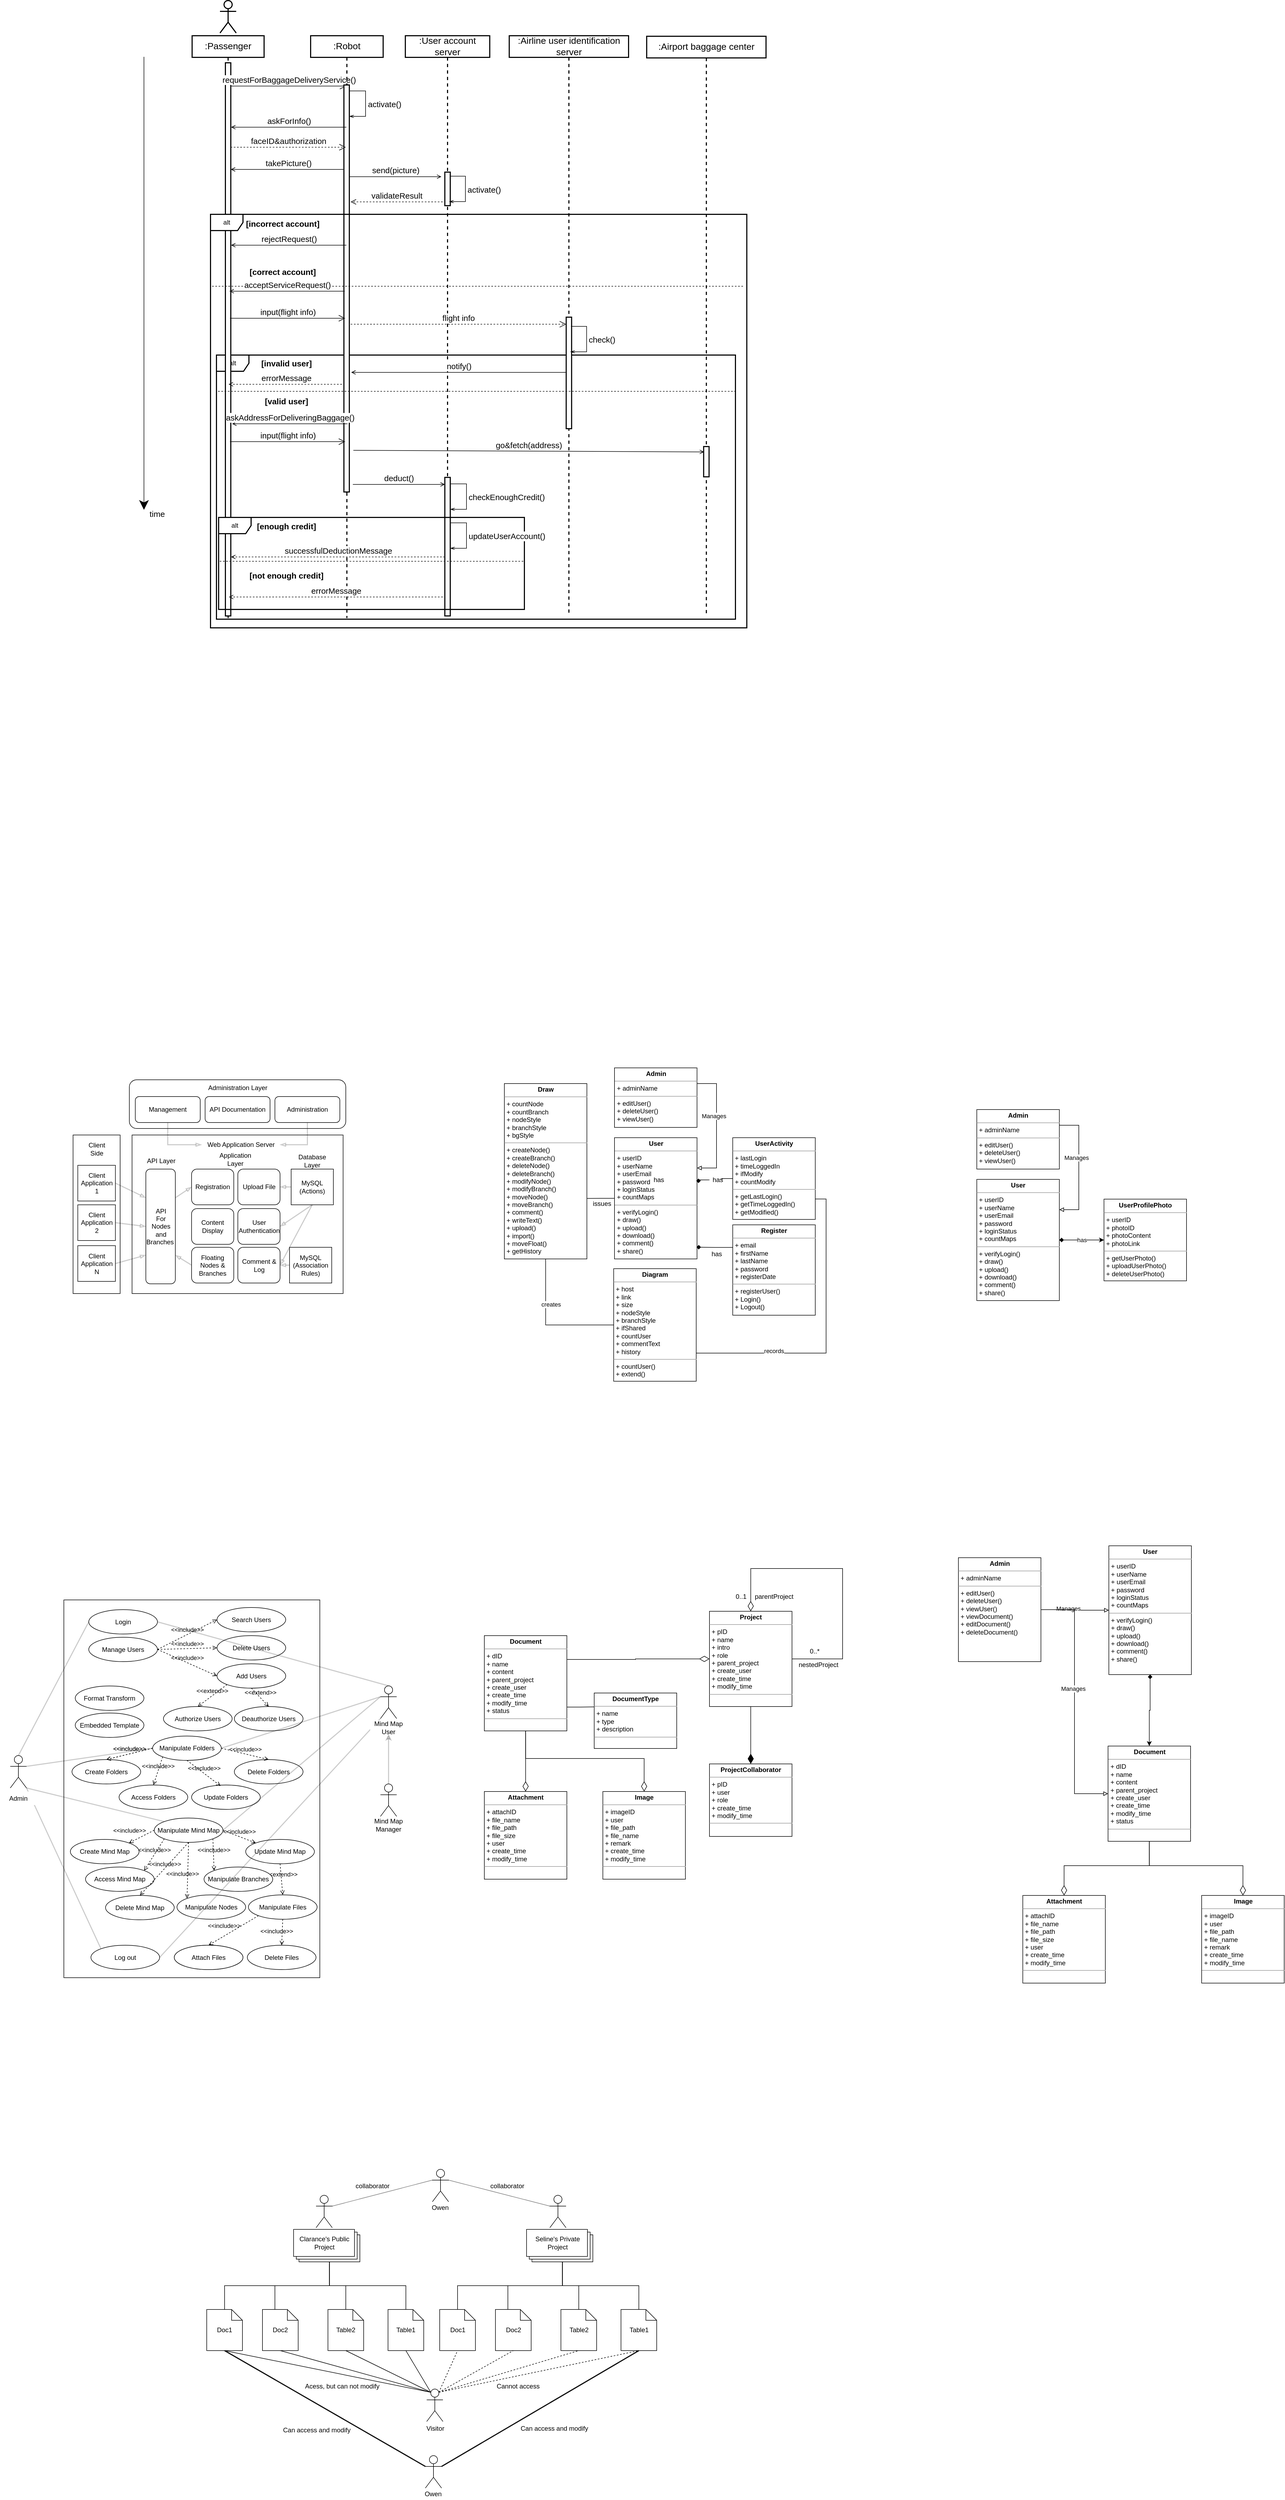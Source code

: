 <mxfile version="18.0.0" type="github">
  <diagram id="8CRPlhkvrAZ520oBxh4C" name="CSC4001Project">
    <mxGraphModel dx="12020" dy="6947" grid="0" gridSize="10" guides="1" tooltips="1" connect="1" arrows="1" fold="1" page="1" pageScale="1" pageWidth="850" pageHeight="1100" math="0" shadow="0">
      <root>
        <mxCell id="0" />
        <mxCell id="1" parent="0" />
        <mxCell id="xDkKRqTIg5tSnUdjJHh7-73" value="Actor" style="shape=umlActor;verticalLabelPosition=bottom;verticalAlign=top;html=1;outlineConnect=0;fillColor=default;" parent="1" vertex="1">
          <mxGeometry x="-4030" y="1280" width="30" height="60" as="geometry" />
        </mxCell>
        <mxCell id="xDkKRqTIg5tSnUdjJHh7-72" value="Actor" style="shape=umlActor;verticalLabelPosition=bottom;verticalAlign=top;html=1;outlineConnect=0;fillColor=default;" parent="1" vertex="1">
          <mxGeometry x="-4462" y="1280" width="30" height="60" as="geometry" />
        </mxCell>
        <mxCell id="V3cPVhSnnp--JwQB0Sp9-1" value="" style="rounded=0;whiteSpace=wrap;html=1;" parent="1" vertex="1">
          <mxGeometry x="-4928" y="180" width="473" height="698" as="geometry" />
        </mxCell>
        <mxCell id="V3cPVhSnnp--JwQB0Sp9-2" value="Actor" style="shape=umlActor;verticalLabelPosition=bottom;verticalAlign=top;html=1;" parent="1" vertex="1">
          <mxGeometry x="-5027" y="467.5" width="30" height="60" as="geometry" />
        </mxCell>
        <mxCell id="V3cPVhSnnp--JwQB0Sp9-3" value="&amp;lt;&amp;lt;include&amp;gt;&amp;gt;" style="html=1;verticalAlign=bottom;labelBackgroundColor=none;endArrow=open;endFill=0;dashed=1;rounded=0;entryX=0;entryY=0;entryDx=0;entryDy=0;exitX=1;exitY=0.5;exitDx=0;exitDy=0;" parent="1" source="V3cPVhSnnp--JwQB0Sp9-21" target="V3cPVhSnnp--JwQB0Sp9-26" edge="1">
          <mxGeometry width="160" relative="1" as="geometry">
            <mxPoint x="-4634" y="611" as="sourcePoint" />
            <mxPoint x="-4548" y="611" as="targetPoint" />
          </mxGeometry>
        </mxCell>
        <mxCell id="V3cPVhSnnp--JwQB0Sp9-4" value="&amp;lt;&amp;lt;extend&amp;gt;&amp;gt;" style="html=1;verticalAlign=bottom;labelBackgroundColor=none;endArrow=open;endFill=0;dashed=1;rounded=0;exitX=0.5;exitY=1;exitDx=0;exitDy=0;entryX=0.5;entryY=0;entryDx=0;entryDy=0;" parent="1" source="V3cPVhSnnp--JwQB0Sp9-26" target="V3cPVhSnnp--JwQB0Sp9-28" edge="1">
          <mxGeometry width="160" relative="1" as="geometry">
            <mxPoint x="-4794" y="946" as="sourcePoint" />
            <mxPoint x="-4634" y="946" as="targetPoint" />
          </mxGeometry>
        </mxCell>
        <mxCell id="V3cPVhSnnp--JwQB0Sp9-5" value="Actor" style="shape=umlActor;verticalLabelPosition=bottom;verticalAlign=top;html=1;" parent="1" vertex="1">
          <mxGeometry x="-4343" y="338.75" width="30" height="60.5" as="geometry" />
        </mxCell>
        <mxCell id="V3cPVhSnnp--JwQB0Sp9-6" value="Login" style="ellipse;whiteSpace=wrap;html=1;" parent="1" vertex="1">
          <mxGeometry x="-4882" y="198" width="127" height="45" as="geometry" />
        </mxCell>
        <mxCell id="V3cPVhSnnp--JwQB0Sp9-7" value="Manage Users" style="ellipse;whiteSpace=wrap;html=1;" parent="1" vertex="1">
          <mxGeometry x="-4882" y="249" width="127" height="45" as="geometry" />
        </mxCell>
        <mxCell id="V3cPVhSnnp--JwQB0Sp9-8" value="Add Users" style="ellipse;whiteSpace=wrap;html=1;" parent="1" vertex="1">
          <mxGeometry x="-4645" y="298" width="127" height="45" as="geometry" />
        </mxCell>
        <mxCell id="V3cPVhSnnp--JwQB0Sp9-9" value="Delete Users" style="ellipse;whiteSpace=wrap;html=1;" parent="1" vertex="1">
          <mxGeometry x="-4645" y="246" width="127" height="45" as="geometry" />
        </mxCell>
        <mxCell id="V3cPVhSnnp--JwQB0Sp9-10" value="Search Users" style="ellipse;whiteSpace=wrap;html=1;" parent="1" vertex="1">
          <mxGeometry x="-4645" y="194" width="127" height="45" as="geometry" />
        </mxCell>
        <mxCell id="V3cPVhSnnp--JwQB0Sp9-11" value="Manipulate Folders" style="ellipse;whiteSpace=wrap;html=1;" parent="1" vertex="1">
          <mxGeometry x="-4764" y="431.5" width="127" height="45" as="geometry" />
        </mxCell>
        <mxCell id="V3cPVhSnnp--JwQB0Sp9-12" value="Create Mind Map" style="ellipse;whiteSpace=wrap;html=1;" parent="1" vertex="1">
          <mxGeometry x="-4916" y="622.5" width="127" height="45" as="geometry" />
        </mxCell>
        <mxCell id="V3cPVhSnnp--JwQB0Sp9-13" value="Log out" style="ellipse;whiteSpace=wrap;html=1;" parent="1" vertex="1">
          <mxGeometry x="-4878" y="818" width="127" height="45" as="geometry" />
        </mxCell>
        <mxCell id="V3cPVhSnnp--JwQB0Sp9-14" value="Create Folders" style="ellipse;whiteSpace=wrap;html=1;" parent="1" vertex="1">
          <mxGeometry x="-4913" y="475" width="127" height="45" as="geometry" />
        </mxCell>
        <mxCell id="V3cPVhSnnp--JwQB0Sp9-15" value="Access Folders" style="ellipse;whiteSpace=wrap;html=1;" parent="1" vertex="1">
          <mxGeometry x="-4826" y="522" width="127" height="45" as="geometry" />
        </mxCell>
        <mxCell id="V3cPVhSnnp--JwQB0Sp9-16" value="Update Folders" style="ellipse;whiteSpace=wrap;html=1;" parent="1" vertex="1">
          <mxGeometry x="-4692" y="522" width="127" height="45" as="geometry" />
        </mxCell>
        <mxCell id="V3cPVhSnnp--JwQB0Sp9-17" value="Delete Folders" style="ellipse;whiteSpace=wrap;html=1;" parent="1" vertex="1">
          <mxGeometry x="-4613" y="475" width="127" height="45" as="geometry" />
        </mxCell>
        <mxCell id="V3cPVhSnnp--JwQB0Sp9-18" value="Authorize Users" style="ellipse;whiteSpace=wrap;html=1;" parent="1" vertex="1">
          <mxGeometry x="-4744" y="377" width="127" height="45" as="geometry" />
        </mxCell>
        <mxCell id="V3cPVhSnnp--JwQB0Sp9-19" value="Deauthorize Users" style="ellipse;whiteSpace=wrap;html=1;" parent="1" vertex="1">
          <mxGeometry x="-4613" y="377" width="127" height="45" as="geometry" />
        </mxCell>
        <mxCell id="V3cPVhSnnp--JwQB0Sp9-20" value="Format Transform" style="ellipse;whiteSpace=wrap;html=1;" parent="1" vertex="1">
          <mxGeometry x="-4907" y="339" width="127" height="45" as="geometry" />
        </mxCell>
        <mxCell id="V3cPVhSnnp--JwQB0Sp9-21" value="Manipulate Mind Map" style="ellipse;whiteSpace=wrap;html=1;" parent="1" vertex="1">
          <mxGeometry x="-4761" y="583" width="127" height="45" as="geometry" />
        </mxCell>
        <mxCell id="V3cPVhSnnp--JwQB0Sp9-22" value="Access Mind Map" style="ellipse;whiteSpace=wrap;html=1;" parent="1" vertex="1">
          <mxGeometry x="-4888" y="673.5" width="127" height="45" as="geometry" />
        </mxCell>
        <mxCell id="V3cPVhSnnp--JwQB0Sp9-23" value="Delete Mind Map" style="ellipse;whiteSpace=wrap;html=1;" parent="1" vertex="1">
          <mxGeometry x="-4851" y="726" width="127" height="45" as="geometry" />
        </mxCell>
        <mxCell id="V3cPVhSnnp--JwQB0Sp9-24" value="Manipulate Nodes" style="ellipse;whiteSpace=wrap;html=1;" parent="1" vertex="1">
          <mxGeometry x="-4719" y="725" width="127" height="45" as="geometry" />
        </mxCell>
        <mxCell id="V3cPVhSnnp--JwQB0Sp9-25" value="Manipulate Branches" style="ellipse;whiteSpace=wrap;html=1;" parent="1" vertex="1">
          <mxGeometry x="-4669" y="673.5" width="127" height="45" as="geometry" />
        </mxCell>
        <mxCell id="V3cPVhSnnp--JwQB0Sp9-26" value="Update Mind Map" style="ellipse;whiteSpace=wrap;html=1;" parent="1" vertex="1">
          <mxGeometry x="-4592" y="622.5" width="127" height="45" as="geometry" />
        </mxCell>
        <mxCell id="V3cPVhSnnp--JwQB0Sp9-27" value="Log out" style="ellipse;whiteSpace=wrap;html=1;" parent="1" vertex="1">
          <mxGeometry x="-4724" y="818" width="127" height="45" as="geometry" />
        </mxCell>
        <mxCell id="V3cPVhSnnp--JwQB0Sp9-28" value="Manipulate Files" style="ellipse;whiteSpace=wrap;html=1;" parent="1" vertex="1">
          <mxGeometry x="-4587" y="725" width="127" height="45" as="geometry" />
        </mxCell>
        <mxCell id="V3cPVhSnnp--JwQB0Sp9-29" value="Attach Files" style="ellipse;whiteSpace=wrap;html=1;" parent="1" vertex="1">
          <mxGeometry x="-4724" y="818" width="127" height="45" as="geometry" />
        </mxCell>
        <mxCell id="V3cPVhSnnp--JwQB0Sp9-30" value="Delete Files" style="ellipse;whiteSpace=wrap;html=1;" parent="1" vertex="1">
          <mxGeometry x="-4589" y="818" width="127" height="45" as="geometry" />
        </mxCell>
        <mxCell id="V3cPVhSnnp--JwQB0Sp9-31" style="edgeStyle=orthogonalEdgeStyle;rounded=0;orthogonalLoop=1;jettySize=auto;html=1;exitX=0.5;exitY=0;exitDx=0;exitDy=0;exitPerimeter=0;entryX=0.5;entryY=1;entryDx=0;entryDy=0;shadow=0;strokeWidth=2;opacity=20;" parent="1" source="V3cPVhSnnp--JwQB0Sp9-32" target="V3cPVhSnnp--JwQB0Sp9-60" edge="1">
          <mxGeometry relative="1" as="geometry" />
        </mxCell>
        <mxCell id="V3cPVhSnnp--JwQB0Sp9-32" value="Actor" style="shape=umlActor;verticalLabelPosition=bottom;verticalAlign=top;html=1;" parent="1" vertex="1">
          <mxGeometry x="-4343" y="520" width="30" height="60" as="geometry" />
        </mxCell>
        <mxCell id="V3cPVhSnnp--JwQB0Sp9-33" value="&amp;lt;&amp;lt;include&amp;gt;&amp;gt;" style="html=1;verticalAlign=bottom;labelBackgroundColor=none;endArrow=open;endFill=0;dashed=1;rounded=0;exitX=0;exitY=0.5;exitDx=0;exitDy=0;entryX=1;entryY=0;entryDx=0;entryDy=0;" parent="1" source="V3cPVhSnnp--JwQB0Sp9-21" target="V3cPVhSnnp--JwQB0Sp9-12" edge="1">
          <mxGeometry x="0.742" y="-13" width="160" relative="1" as="geometry">
            <mxPoint x="-4874" y="796" as="sourcePoint" />
            <mxPoint x="-4714" y="796" as="targetPoint" />
            <mxPoint y="1" as="offset" />
          </mxGeometry>
        </mxCell>
        <mxCell id="V3cPVhSnnp--JwQB0Sp9-34" value="&amp;lt;&amp;lt;include&amp;gt;&amp;gt;" style="html=1;verticalAlign=bottom;labelBackgroundColor=none;endArrow=open;endFill=0;dashed=1;rounded=0;exitX=0;exitY=1;exitDx=0;exitDy=0;entryX=1;entryY=0;entryDx=0;entryDy=0;" parent="1" source="V3cPVhSnnp--JwQB0Sp9-21" target="V3cPVhSnnp--JwQB0Sp9-22" edge="1">
          <mxGeometry width="160" relative="1" as="geometry">
            <mxPoint x="-4751" y="615.5" as="sourcePoint" />
            <mxPoint x="-4796.74" y="639.4" as="targetPoint" />
          </mxGeometry>
        </mxCell>
        <mxCell id="V3cPVhSnnp--JwQB0Sp9-35" value="&amp;lt;&amp;lt;include&amp;gt;&amp;gt;" style="html=1;verticalAlign=bottom;labelBackgroundColor=none;endArrow=open;endFill=0;dashed=1;rounded=0;exitX=0.5;exitY=1;exitDx=0;exitDy=0;entryX=0.5;entryY=0;entryDx=0;entryDy=0;" parent="1" source="V3cPVhSnnp--JwQB0Sp9-21" target="V3cPVhSnnp--JwQB0Sp9-23" edge="1">
          <mxGeometry width="160" relative="1" as="geometry">
            <mxPoint x="-4733.26" y="631.1" as="sourcePoint" />
            <mxPoint x="-4768.74" y="690.4" as="targetPoint" />
          </mxGeometry>
        </mxCell>
        <mxCell id="V3cPVhSnnp--JwQB0Sp9-36" value="&amp;lt;&amp;lt;include&amp;gt;&amp;gt;" style="html=1;verticalAlign=bottom;labelBackgroundColor=none;endArrow=open;endFill=0;dashed=1;rounded=0;exitX=0.5;exitY=1;exitDx=0;exitDy=0;entryX=0;entryY=0;entryDx=0;entryDy=0;" parent="1" source="V3cPVhSnnp--JwQB0Sp9-21" target="V3cPVhSnnp--JwQB0Sp9-24" edge="1">
          <mxGeometry x="0.278" y="-10" width="160" relative="1" as="geometry">
            <mxPoint x="-4687.5" y="638" as="sourcePoint" />
            <mxPoint x="-4777.5" y="736" as="targetPoint" />
            <mxPoint y="1" as="offset" />
          </mxGeometry>
        </mxCell>
        <mxCell id="V3cPVhSnnp--JwQB0Sp9-37" value="&amp;lt;&amp;lt;include&amp;gt;&amp;gt;" style="html=1;verticalAlign=bottom;labelBackgroundColor=none;endArrow=open;endFill=0;dashed=1;rounded=0;exitX=1;exitY=1;exitDx=0;exitDy=0;entryX=0;entryY=0;entryDx=0;entryDy=0;" parent="1" source="V3cPVhSnnp--JwQB0Sp9-21" target="V3cPVhSnnp--JwQB0Sp9-25" edge="1">
          <mxGeometry width="160" relative="1" as="geometry">
            <mxPoint x="-4687.5" y="638" as="sourcePoint" />
            <mxPoint x="-4691.26" y="741.9" as="targetPoint" />
          </mxGeometry>
        </mxCell>
        <mxCell id="V3cPVhSnnp--JwQB0Sp9-38" value="&amp;lt;&amp;lt;include&amp;gt;&amp;gt;" style="html=1;verticalAlign=bottom;labelBackgroundColor=none;endArrow=open;endFill=0;dashed=1;rounded=0;exitX=0;exitY=1;exitDx=0;exitDy=0;entryX=0.5;entryY=0;entryDx=0;entryDy=0;" parent="1" source="V3cPVhSnnp--JwQB0Sp9-28" target="V3cPVhSnnp--JwQB0Sp9-29" edge="1">
          <mxGeometry x="0.278" y="-10" width="160" relative="1" as="geometry">
            <mxPoint x="-4687.5" y="638" as="sourcePoint" />
            <mxPoint x="-4691.26" y="741.9" as="targetPoint" />
            <mxPoint y="1" as="offset" />
          </mxGeometry>
        </mxCell>
        <mxCell id="V3cPVhSnnp--JwQB0Sp9-39" value="&amp;lt;&amp;lt;include&amp;gt;&amp;gt;" style="html=1;verticalAlign=bottom;labelBackgroundColor=none;endArrow=open;endFill=0;dashed=1;rounded=0;exitX=0.5;exitY=1;exitDx=0;exitDy=0;entryX=0.5;entryY=0;entryDx=0;entryDy=0;" parent="1" source="V3cPVhSnnp--JwQB0Sp9-28" target="V3cPVhSnnp--JwQB0Sp9-30" edge="1">
          <mxGeometry x="0.278" y="-10" width="160" relative="1" as="geometry">
            <mxPoint x="-4559.26" y="773.1" as="sourcePoint" />
            <mxPoint x="-4650.5" y="828" as="targetPoint" />
            <mxPoint y="1" as="offset" />
          </mxGeometry>
        </mxCell>
        <mxCell id="V3cPVhSnnp--JwQB0Sp9-40" value="&amp;lt;&amp;lt;include&amp;gt;&amp;gt;" style="html=1;verticalAlign=bottom;labelBackgroundColor=none;endArrow=open;endFill=0;dashed=1;rounded=0;exitX=1;exitY=0.5;exitDx=0;exitDy=0;entryX=0;entryY=0.5;entryDx=0;entryDy=0;" parent="1" source="V3cPVhSnnp--JwQB0Sp9-7" target="V3cPVhSnnp--JwQB0Sp9-10" edge="1">
          <mxGeometry width="160" relative="1" as="geometry">
            <mxPoint x="-4733.26" y="631.1" as="sourcePoint" />
            <mxPoint x="-4768.74" y="690.4" as="targetPoint" />
          </mxGeometry>
        </mxCell>
        <mxCell id="V3cPVhSnnp--JwQB0Sp9-41" value="&amp;lt;&amp;lt;include&amp;gt;&amp;gt;" style="html=1;verticalAlign=bottom;labelBackgroundColor=none;endArrow=open;endFill=0;dashed=1;rounded=0;exitX=1;exitY=0.5;exitDx=0;exitDy=0;entryX=0;entryY=0.5;entryDx=0;entryDy=0;" parent="1" source="V3cPVhSnnp--JwQB0Sp9-7" target="V3cPVhSnnp--JwQB0Sp9-9" edge="1">
          <mxGeometry width="160" relative="1" as="geometry">
            <mxPoint x="-4745.0" y="281.5" as="sourcePoint" />
            <mxPoint x="-4665.0" y="226.5" as="targetPoint" />
          </mxGeometry>
        </mxCell>
        <mxCell id="V3cPVhSnnp--JwQB0Sp9-42" value="&amp;lt;&amp;lt;include&amp;gt;&amp;gt;" style="html=1;verticalAlign=bottom;labelBackgroundColor=none;endArrow=open;endFill=0;dashed=1;rounded=0;exitX=1;exitY=0.5;exitDx=0;exitDy=0;entryX=0;entryY=0.5;entryDx=0;entryDy=0;" parent="1" source="V3cPVhSnnp--JwQB0Sp9-7" target="V3cPVhSnnp--JwQB0Sp9-8" edge="1">
          <mxGeometry width="160" relative="1" as="geometry">
            <mxPoint x="-4745.0" y="281.5" as="sourcePoint" />
            <mxPoint x="-4665.0" y="278.5" as="targetPoint" />
          </mxGeometry>
        </mxCell>
        <mxCell id="V3cPVhSnnp--JwQB0Sp9-43" value="Embedded Template" style="ellipse;whiteSpace=wrap;html=1;" parent="1" vertex="1">
          <mxGeometry x="-4907" y="389" width="127" height="45" as="geometry" />
        </mxCell>
        <mxCell id="V3cPVhSnnp--JwQB0Sp9-44" value="&amp;lt;&amp;lt;extend&amp;gt;&amp;gt;" style="html=1;verticalAlign=bottom;labelBackgroundColor=none;endArrow=open;endFill=0;dashed=1;rounded=0;exitX=0;exitY=1;exitDx=0;exitDy=0;entryX=0.5;entryY=0;entryDx=0;entryDy=0;" parent="1" source="V3cPVhSnnp--JwQB0Sp9-8" target="V3cPVhSnnp--JwQB0Sp9-18" edge="1">
          <mxGeometry width="160" relative="1" as="geometry">
            <mxPoint x="-4518.5" y="677.5" as="sourcePoint" />
            <mxPoint x="-4513.5" y="735" as="targetPoint" />
          </mxGeometry>
        </mxCell>
        <mxCell id="V3cPVhSnnp--JwQB0Sp9-45" value="&amp;lt;&amp;lt;extend&amp;gt;&amp;gt;" style="html=1;verticalAlign=bottom;labelBackgroundColor=none;endArrow=open;endFill=0;dashed=1;rounded=0;exitX=0.5;exitY=1;exitDx=0;exitDy=0;entryX=0.5;entryY=0;entryDx=0;entryDy=0;" parent="1" source="V3cPVhSnnp--JwQB0Sp9-8" target="V3cPVhSnnp--JwQB0Sp9-19" edge="1">
          <mxGeometry width="160" relative="1" as="geometry">
            <mxPoint x="-4617.26" y="346.1" as="sourcePoint" />
            <mxPoint x="-4670.5" y="387" as="targetPoint" />
          </mxGeometry>
        </mxCell>
        <mxCell id="V3cPVhSnnp--JwQB0Sp9-46" value="&amp;lt;&amp;lt;include&amp;gt;&amp;gt;" style="html=1;verticalAlign=bottom;labelBackgroundColor=none;endArrow=open;endFill=0;dashed=1;rounded=0;exitX=0;exitY=0.5;exitDx=0;exitDy=0;entryX=0.5;entryY=0;entryDx=0;entryDy=0;" parent="1" source="V3cPVhSnnp--JwQB0Sp9-11" target="V3cPVhSnnp--JwQB0Sp9-14" edge="1">
          <mxGeometry width="160" relative="1" as="geometry">
            <mxPoint x="-4745.0" y="281.5" as="sourcePoint" />
            <mxPoint x="-4635.0" y="330.5" as="targetPoint" />
          </mxGeometry>
        </mxCell>
        <mxCell id="V3cPVhSnnp--JwQB0Sp9-47" value="&amp;lt;&amp;lt;include&amp;gt;&amp;gt;" style="html=1;verticalAlign=bottom;labelBackgroundColor=none;endArrow=open;endFill=0;dashed=1;rounded=0;exitX=0;exitY=0.5;exitDx=0;exitDy=0;entryX=0.5;entryY=0;entryDx=0;entryDy=0;" parent="1" edge="1">
          <mxGeometry width="160" relative="1" as="geometry">
            <mxPoint x="-4764.0" y="454" as="sourcePoint" />
            <mxPoint x="-4849.5" y="475.0" as="targetPoint" />
          </mxGeometry>
        </mxCell>
        <mxCell id="V3cPVhSnnp--JwQB0Sp9-48" value="&amp;lt;&amp;lt;include&amp;gt;&amp;gt;" style="html=1;verticalAlign=bottom;labelBackgroundColor=none;endArrow=open;endFill=0;dashed=1;rounded=0;exitX=0;exitY=1;exitDx=0;exitDy=0;entryX=0.5;entryY=0;entryDx=0;entryDy=0;" parent="1" source="V3cPVhSnnp--JwQB0Sp9-11" target="V3cPVhSnnp--JwQB0Sp9-15" edge="1">
          <mxGeometry width="160" relative="1" as="geometry">
            <mxPoint x="-4754.0" y="464" as="sourcePoint" />
            <mxPoint x="-4839.5" y="485.0" as="targetPoint" />
          </mxGeometry>
        </mxCell>
        <mxCell id="V3cPVhSnnp--JwQB0Sp9-49" value="&amp;lt;&amp;lt;include&amp;gt;&amp;gt;" style="html=1;verticalAlign=bottom;labelBackgroundColor=none;endArrow=open;endFill=0;dashed=1;rounded=0;exitX=0.5;exitY=1;exitDx=0;exitDy=0;entryX=0.422;entryY=0.038;entryDx=0;entryDy=0;entryPerimeter=0;" parent="1" source="V3cPVhSnnp--JwQB0Sp9-11" target="V3cPVhSnnp--JwQB0Sp9-16" edge="1">
          <mxGeometry width="160" relative="1" as="geometry">
            <mxPoint x="-4736.26" y="479.6" as="sourcePoint" />
            <mxPoint x="-4752.5" y="532" as="targetPoint" />
          </mxGeometry>
        </mxCell>
        <mxCell id="V3cPVhSnnp--JwQB0Sp9-50" value="&amp;lt;&amp;lt;include&amp;gt;&amp;gt;" style="html=1;verticalAlign=bottom;labelBackgroundColor=none;endArrow=open;endFill=0;dashed=1;rounded=0;exitX=1;exitY=0.5;exitDx=0;exitDy=0;entryX=0.5;entryY=0;entryDx=0;entryDy=0;" parent="1" source="V3cPVhSnnp--JwQB0Sp9-11" target="V3cPVhSnnp--JwQB0Sp9-17" edge="1">
          <mxGeometry width="160" relative="1" as="geometry">
            <mxPoint x="-4690.5" y="486.5" as="sourcePoint" />
            <mxPoint x="-4628.406" y="533.71" as="targetPoint" />
          </mxGeometry>
        </mxCell>
        <mxCell id="V3cPVhSnnp--JwQB0Sp9-51" value="" style="endArrow=none;html=1;rounded=0;exitX=0.5;exitY=0;exitDx=0;exitDy=0;exitPerimeter=0;entryX=0;entryY=0.5;entryDx=0;entryDy=0;shadow=0;strokeWidth=2;textOpacity=50;opacity=20;" parent="1" source="V3cPVhSnnp--JwQB0Sp9-2" target="V3cPVhSnnp--JwQB0Sp9-6" edge="1">
          <mxGeometry width="50" height="50" relative="1" as="geometry">
            <mxPoint x="-5020" y="419" as="sourcePoint" />
            <mxPoint x="-4970" y="369" as="targetPoint" />
          </mxGeometry>
        </mxCell>
        <mxCell id="V3cPVhSnnp--JwQB0Sp9-52" value="" style="endArrow=none;html=1;rounded=0;exitX=1;exitY=0.333;exitDx=0;exitDy=0;exitPerimeter=0;entryX=0;entryY=0.5;entryDx=0;entryDy=0;shadow=0;strokeWidth=2;textOpacity=50;opacity=20;" parent="1" source="V3cPVhSnnp--JwQB0Sp9-2" target="V3cPVhSnnp--JwQB0Sp9-11" edge="1">
          <mxGeometry width="50" height="50" relative="1" as="geometry">
            <mxPoint x="-4992" y="477.5" as="sourcePoint" />
            <mxPoint x="-4872.0" y="230.5" as="targetPoint" />
          </mxGeometry>
        </mxCell>
        <mxCell id="V3cPVhSnnp--JwQB0Sp9-53" value="" style="endArrow=none;html=1;rounded=0;exitX=1;exitY=1;exitDx=0;exitDy=0;exitPerimeter=0;entryX=0;entryY=0;entryDx=0;entryDy=0;shadow=0;strokeWidth=2;textOpacity=50;opacity=20;" parent="1" source="V3cPVhSnnp--JwQB0Sp9-2" target="V3cPVhSnnp--JwQB0Sp9-21" edge="1">
          <mxGeometry width="50" height="50" relative="1" as="geometry">
            <mxPoint x="-4977" y="497.5" as="sourcePoint" />
            <mxPoint x="-4754.0" y="464" as="targetPoint" />
          </mxGeometry>
        </mxCell>
        <mxCell id="V3cPVhSnnp--JwQB0Sp9-54" value="" style="endArrow=none;html=1;rounded=0;exitX=1;exitY=1;exitDx=0;exitDy=0;exitPerimeter=0;entryX=0;entryY=0;entryDx=0;entryDy=0;shadow=0;strokeWidth=2;textOpacity=50;opacity=20;" parent="1" source="V3cPVhSnnp--JwQB0Sp9-2" target="V3cPVhSnnp--JwQB0Sp9-13" edge="1">
          <mxGeometry width="50" height="50" relative="1" as="geometry">
            <mxPoint x="-4977" y="537.5" as="sourcePoint" />
            <mxPoint x="-4733.26" y="599.9" as="targetPoint" />
          </mxGeometry>
        </mxCell>
        <mxCell id="V3cPVhSnnp--JwQB0Sp9-55" value="" style="endArrow=none;html=1;rounded=0;exitX=1;exitY=0.5;exitDx=0;exitDy=0;entryX=0;entryY=1;entryDx=0;entryDy=0;shadow=0;strokeWidth=2;textOpacity=50;opacity=20;entryPerimeter=0;" parent="1" source="V3cPVhSnnp--JwQB0Sp9-13" target="V3cPVhSnnp--JwQB0Sp9-5" edge="1">
          <mxGeometry width="50" height="50" relative="1" as="geometry">
            <mxPoint x="-4977" y="497.5" as="sourcePoint" />
            <mxPoint x="-4754.0" y="464" as="targetPoint" />
          </mxGeometry>
        </mxCell>
        <mxCell id="V3cPVhSnnp--JwQB0Sp9-56" value="" style="endArrow=none;html=1;rounded=0;exitX=1;exitY=0.5;exitDx=0;exitDy=0;entryX=0.5;entryY=0;entryDx=0;entryDy=0;shadow=0;strokeWidth=2;textOpacity=50;opacity=20;entryPerimeter=0;" parent="1" source="V3cPVhSnnp--JwQB0Sp9-6" target="V3cPVhSnnp--JwQB0Sp9-5" edge="1">
          <mxGeometry width="50" height="50" relative="1" as="geometry">
            <mxPoint x="-4992" y="477.5" as="sourcePoint" />
            <mxPoint x="-4872.0" y="230.5" as="targetPoint" />
          </mxGeometry>
        </mxCell>
        <mxCell id="V3cPVhSnnp--JwQB0Sp9-57" value="" style="endArrow=none;html=1;rounded=0;exitX=0;exitY=0.333;exitDx=0;exitDy=0;exitPerimeter=0;entryX=1;entryY=0.5;entryDx=0;entryDy=0;shadow=0;strokeWidth=2;textOpacity=50;opacity=20;" parent="1" source="V3cPVhSnnp--JwQB0Sp9-5" target="V3cPVhSnnp--JwQB0Sp9-11" edge="1">
          <mxGeometry width="50" height="50" relative="1" as="geometry">
            <mxPoint x="-4977" y="497.5" as="sourcePoint" />
            <mxPoint x="-4754.0" y="464" as="targetPoint" />
          </mxGeometry>
        </mxCell>
        <mxCell id="V3cPVhSnnp--JwQB0Sp9-58" value="" style="endArrow=none;html=1;rounded=0;exitX=0;exitY=0.333;exitDx=0;exitDy=0;exitPerimeter=0;entryX=1;entryY=0.5;entryDx=0;entryDy=0;shadow=0;strokeWidth=2;textOpacity=50;opacity=20;" parent="1" source="V3cPVhSnnp--JwQB0Sp9-5" target="V3cPVhSnnp--JwQB0Sp9-21" edge="1">
          <mxGeometry width="50" height="50" relative="1" as="geometry">
            <mxPoint x="-4348" y="373.667" as="sourcePoint" />
            <mxPoint x="-4627.0" y="464" as="targetPoint" />
          </mxGeometry>
        </mxCell>
        <mxCell id="V3cPVhSnnp--JwQB0Sp9-59" value="Mind Map Manager" style="rounded=0;whiteSpace=wrap;html=1;strokeColor=none;" parent="1" vertex="1">
          <mxGeometry x="-4362" y="583" width="68" height="25" as="geometry" />
        </mxCell>
        <mxCell id="V3cPVhSnnp--JwQB0Sp9-60" value="Mind Map User" style="rounded=0;whiteSpace=wrap;html=1;strokeColor=none;" parent="1" vertex="1">
          <mxGeometry x="-4362" y="403" width="68" height="25" as="geometry" />
        </mxCell>
        <mxCell id="V3cPVhSnnp--JwQB0Sp9-61" value="Admin" style="rounded=0;whiteSpace=wrap;html=1;strokeColor=none;" parent="1" vertex="1">
          <mxGeometry x="-5046" y="534" width="68" height="25" as="geometry" />
        </mxCell>
        <mxCell id="d1NOQ1Tx7TnRLePkJNtO-1" value="" style="rounded=0;whiteSpace=wrap;html=1;" parent="1" vertex="1">
          <mxGeometry x="-4802" y="-679" width="390" height="293" as="geometry" />
        </mxCell>
        <mxCell id="d1NOQ1Tx7TnRLePkJNtO-2" value="" style="rounded=1;whiteSpace=wrap;html=1;" parent="1" vertex="1">
          <mxGeometry x="-4807" y="-781" width="400" height="90" as="geometry" />
        </mxCell>
        <mxCell id="d1NOQ1Tx7TnRLePkJNtO-3" style="edgeStyle=orthogonalEdgeStyle;rounded=0;orthogonalLoop=1;jettySize=auto;html=1;exitX=0.5;exitY=1;exitDx=0;exitDy=0;entryX=0;entryY=0.5;entryDx=0;entryDy=0;shadow=0;endArrow=blockThin;endFill=0;strokeWidth=2;opacity=20;" parent="1" source="d1NOQ1Tx7TnRLePkJNtO-4" target="d1NOQ1Tx7TnRLePkJNtO-9" edge="1">
          <mxGeometry relative="1" as="geometry" />
        </mxCell>
        <mxCell id="d1NOQ1Tx7TnRLePkJNtO-4" value="Management" style="rounded=1;whiteSpace=wrap;html=1;" parent="1" vertex="1">
          <mxGeometry x="-4796" y="-750" width="120" height="48" as="geometry" />
        </mxCell>
        <mxCell id="d1NOQ1Tx7TnRLePkJNtO-5" value="API Documentation" style="rounded=1;whiteSpace=wrap;html=1;" parent="1" vertex="1">
          <mxGeometry x="-4667" y="-750" width="120" height="48" as="geometry" />
        </mxCell>
        <mxCell id="d1NOQ1Tx7TnRLePkJNtO-6" style="edgeStyle=orthogonalEdgeStyle;rounded=0;orthogonalLoop=1;jettySize=auto;html=1;exitX=0.5;exitY=1;exitDx=0;exitDy=0;entryX=1;entryY=0.5;entryDx=0;entryDy=0;shadow=0;endArrow=blockThin;endFill=0;strokeWidth=2;opacity=20;" parent="1" source="d1NOQ1Tx7TnRLePkJNtO-7" target="d1NOQ1Tx7TnRLePkJNtO-9" edge="1">
          <mxGeometry relative="1" as="geometry" />
        </mxCell>
        <mxCell id="d1NOQ1Tx7TnRLePkJNtO-7" value="Administration" style="rounded=1;whiteSpace=wrap;html=1;" parent="1" vertex="1">
          <mxGeometry x="-4538" y="-750" width="120" height="48" as="geometry" />
        </mxCell>
        <mxCell id="d1NOQ1Tx7TnRLePkJNtO-8" value="Administration Layer" style="text;html=1;strokeColor=none;fillColor=none;align=center;verticalAlign=middle;whiteSpace=wrap;rounded=0;" parent="1" vertex="1">
          <mxGeometry x="-4679.5" y="-781" width="145" height="30" as="geometry" />
        </mxCell>
        <mxCell id="d1NOQ1Tx7TnRLePkJNtO-9" value="Web Application Server" style="text;html=1;strokeColor=none;fillColor=none;align=center;verticalAlign=middle;whiteSpace=wrap;rounded=0;" parent="1" vertex="1">
          <mxGeometry x="-4673.5" y="-676" width="145" height="30" as="geometry" />
        </mxCell>
        <mxCell id="d1NOQ1Tx7TnRLePkJNtO-10" value="API Layer" style="text;html=1;strokeColor=none;fillColor=none;align=center;verticalAlign=middle;whiteSpace=wrap;rounded=0;" parent="1" vertex="1">
          <mxGeometry x="-4778" y="-646" width="60" height="30" as="geometry" />
        </mxCell>
        <mxCell id="d1NOQ1Tx7TnRLePkJNtO-11" value="API&lt;br&gt;For&lt;br&gt;Nodes&lt;br&gt;and&lt;br&gt;Branches&amp;nbsp;" style="rounded=1;whiteSpace=wrap;html=1;" parent="1" vertex="1">
          <mxGeometry x="-4776.5" y="-616" width="54.5" height="212" as="geometry" />
        </mxCell>
        <mxCell id="d1NOQ1Tx7TnRLePkJNtO-12" value="Application Layer" style="text;html=1;strokeColor=none;fillColor=none;align=center;verticalAlign=middle;whiteSpace=wrap;rounded=0;" parent="1" vertex="1">
          <mxGeometry x="-4641" y="-649" width="60" height="30" as="geometry" />
        </mxCell>
        <mxCell id="d1NOQ1Tx7TnRLePkJNtO-13" value="Registration" style="rounded=1;whiteSpace=wrap;html=1;" parent="1" vertex="1">
          <mxGeometry x="-4692" y="-616" width="78" height="66" as="geometry" />
        </mxCell>
        <mxCell id="d1NOQ1Tx7TnRLePkJNtO-14" value="Upload File" style="rounded=1;whiteSpace=wrap;html=1;" parent="1" vertex="1">
          <mxGeometry x="-4606.5" y="-616" width="78" height="66" as="geometry" />
        </mxCell>
        <mxCell id="d1NOQ1Tx7TnRLePkJNtO-15" value="Database Layer" style="text;html=1;strokeColor=none;fillColor=none;align=center;verticalAlign=middle;whiteSpace=wrap;rounded=0;" parent="1" vertex="1">
          <mxGeometry x="-4499" y="-646" width="60" height="30" as="geometry" />
        </mxCell>
        <mxCell id="d1NOQ1Tx7TnRLePkJNtO-16" style="edgeStyle=orthogonalEdgeStyle;rounded=0;orthogonalLoop=1;jettySize=auto;html=1;exitX=0;exitY=0.5;exitDx=0;exitDy=0;entryX=1;entryY=0.5;entryDx=0;entryDy=0;shadow=0;endArrow=blockThin;endFill=0;strokeWidth=2;opacity=20;" parent="1" source="d1NOQ1Tx7TnRLePkJNtO-17" target="d1NOQ1Tx7TnRLePkJNtO-14" edge="1">
          <mxGeometry relative="1" as="geometry" />
        </mxCell>
        <mxCell id="d1NOQ1Tx7TnRLePkJNtO-17" value="MySQL&lt;br&gt;(Actions)" style="rounded=0;whiteSpace=wrap;html=1;gradientColor=none;" parent="1" vertex="1">
          <mxGeometry x="-4508" y="-616" width="78" height="66" as="geometry" />
        </mxCell>
        <mxCell id="d1NOQ1Tx7TnRLePkJNtO-18" style="edgeStyle=orthogonalEdgeStyle;rounded=0;orthogonalLoop=1;jettySize=auto;html=1;exitX=0;exitY=0.5;exitDx=0;exitDy=0;entryX=1;entryY=0.5;entryDx=0;entryDy=0;shadow=0;endArrow=blockThin;endFill=0;strokeWidth=2;opacity=20;" parent="1" source="d1NOQ1Tx7TnRLePkJNtO-19" target="d1NOQ1Tx7TnRLePkJNtO-23" edge="1">
          <mxGeometry relative="1" as="geometry" />
        </mxCell>
        <mxCell id="d1NOQ1Tx7TnRLePkJNtO-19" value="MySQL&lt;br&gt;(Association&lt;br&gt;Rules)" style="rounded=0;whiteSpace=wrap;html=1;" parent="1" vertex="1">
          <mxGeometry x="-4511" y="-471.5" width="78" height="66" as="geometry" />
        </mxCell>
        <mxCell id="d1NOQ1Tx7TnRLePkJNtO-20" value="Content Display" style="rounded=1;whiteSpace=wrap;html=1;" parent="1" vertex="1">
          <mxGeometry x="-4692" y="-543" width="78" height="66" as="geometry" />
        </mxCell>
        <mxCell id="d1NOQ1Tx7TnRLePkJNtO-21" value="User Authentication" style="rounded=1;whiteSpace=wrap;html=1;" parent="1" vertex="1">
          <mxGeometry x="-4606.5" y="-543" width="78" height="66" as="geometry" />
        </mxCell>
        <mxCell id="d1NOQ1Tx7TnRLePkJNtO-22" value="Floating&lt;br&gt;Nodes &amp;amp;&lt;br&gt;Branches" style="rounded=1;whiteSpace=wrap;html=1;" parent="1" vertex="1">
          <mxGeometry x="-4692" y="-471.5" width="78" height="66" as="geometry" />
        </mxCell>
        <mxCell id="d1NOQ1Tx7TnRLePkJNtO-23" value="Comment &amp;amp;&lt;br&gt;Log" style="rounded=1;whiteSpace=wrap;html=1;" parent="1" vertex="1">
          <mxGeometry x="-4606.5" y="-471.5" width="78" height="66" as="geometry" />
        </mxCell>
        <mxCell id="d1NOQ1Tx7TnRLePkJNtO-24" value="" style="rounded=0;whiteSpace=wrap;html=1;gradientColor=none;" parent="1" vertex="1">
          <mxGeometry x="-4911" y="-679" width="87" height="293" as="geometry" />
        </mxCell>
        <mxCell id="d1NOQ1Tx7TnRLePkJNtO-25" value="Client&lt;br&gt;Side" style="text;html=1;strokeColor=none;fillColor=none;align=center;verticalAlign=middle;whiteSpace=wrap;rounded=0;" parent="1" vertex="1">
          <mxGeometry x="-4897.5" y="-668" width="60" height="30" as="geometry" />
        </mxCell>
        <mxCell id="d1NOQ1Tx7TnRLePkJNtO-26" value="Client&lt;br&gt;Application 1" style="rounded=0;whiteSpace=wrap;html=1;gradientColor=none;" parent="1" vertex="1">
          <mxGeometry x="-4902.25" y="-623" width="69.5" height="66" as="geometry" />
        </mxCell>
        <mxCell id="d1NOQ1Tx7TnRLePkJNtO-27" value="Client&lt;br&gt;Application 2" style="rounded=0;whiteSpace=wrap;html=1;gradientColor=none;" parent="1" vertex="1">
          <mxGeometry x="-4902.25" y="-550" width="69.5" height="66" as="geometry" />
        </mxCell>
        <mxCell id="d1NOQ1Tx7TnRLePkJNtO-28" value="Client&lt;br&gt;Application N" style="rounded=0;whiteSpace=wrap;html=1;gradientColor=none;" parent="1" vertex="1">
          <mxGeometry x="-4902.25" y="-474.5" width="69.5" height="66" as="geometry" />
        </mxCell>
        <mxCell id="d1NOQ1Tx7TnRLePkJNtO-29" value="" style="endArrow=blockThin;html=1;rounded=0;shadow=0;strokeWidth=2;opacity=20;entryX=1;entryY=0.5;entryDx=0;entryDy=0;exitX=0.5;exitY=1;exitDx=0;exitDy=0;endFill=0;" parent="1" source="d1NOQ1Tx7TnRLePkJNtO-17" target="d1NOQ1Tx7TnRLePkJNtO-21" edge="1">
          <mxGeometry width="50" height="50" relative="1" as="geometry">
            <mxPoint x="-4790" y="-364" as="sourcePoint" />
            <mxPoint x="-4740" y="-414" as="targetPoint" />
          </mxGeometry>
        </mxCell>
        <mxCell id="d1NOQ1Tx7TnRLePkJNtO-30" value="" style="endArrow=blockThin;html=1;rounded=0;shadow=0;strokeWidth=2;opacity=20;entryX=1;entryY=0.5;entryDx=0;entryDy=0;exitX=0.5;exitY=1;exitDx=0;exitDy=0;endFill=0;" parent="1" source="d1NOQ1Tx7TnRLePkJNtO-17" target="d1NOQ1Tx7TnRLePkJNtO-23" edge="1">
          <mxGeometry width="50" height="50" relative="1" as="geometry">
            <mxPoint x="-4459" y="-540" as="sourcePoint" />
            <mxPoint x="-4518.5" y="-500" as="targetPoint" />
          </mxGeometry>
        </mxCell>
        <mxCell id="d1NOQ1Tx7TnRLePkJNtO-31" value="" style="endArrow=blockThin;html=1;rounded=0;shadow=0;strokeWidth=2;opacity=20;entryX=0;entryY=0.5;entryDx=0;entryDy=0;exitX=1;exitY=0.25;exitDx=0;exitDy=0;endFill=0;" parent="1" source="d1NOQ1Tx7TnRLePkJNtO-11" target="d1NOQ1Tx7TnRLePkJNtO-13" edge="1">
          <mxGeometry width="50" height="50" relative="1" as="geometry">
            <mxPoint x="-4449" y="-530" as="sourcePoint" />
            <mxPoint x="-4508.5" y="-490" as="targetPoint" />
          </mxGeometry>
        </mxCell>
        <mxCell id="d1NOQ1Tx7TnRLePkJNtO-32" value="" style="endArrow=blockThin;html=1;rounded=0;shadow=0;strokeWidth=2;opacity=20;entryX=1;entryY=0.75;entryDx=0;entryDy=0;exitX=0;exitY=0.5;exitDx=0;exitDy=0;endFill=0;" parent="1" source="d1NOQ1Tx7TnRLePkJNtO-22" target="d1NOQ1Tx7TnRLePkJNtO-11" edge="1">
          <mxGeometry width="50" height="50" relative="1" as="geometry">
            <mxPoint x="-4439" y="-520" as="sourcePoint" />
            <mxPoint x="-4498.5" y="-480" as="targetPoint" />
          </mxGeometry>
        </mxCell>
        <mxCell id="d1NOQ1Tx7TnRLePkJNtO-33" value="" style="endArrow=blockThin;html=1;rounded=0;shadow=0;strokeWidth=2;opacity=20;entryX=0;entryY=0.25;entryDx=0;entryDy=0;exitX=1;exitY=0.5;exitDx=0;exitDy=0;endFill=0;" parent="1" source="d1NOQ1Tx7TnRLePkJNtO-26" target="d1NOQ1Tx7TnRLePkJNtO-11" edge="1">
          <mxGeometry width="50" height="50" relative="1" as="geometry">
            <mxPoint x="-4429" y="-510" as="sourcePoint" />
            <mxPoint x="-4488.5" y="-470" as="targetPoint" />
          </mxGeometry>
        </mxCell>
        <mxCell id="d1NOQ1Tx7TnRLePkJNtO-34" value="" style="endArrow=blockThin;html=1;rounded=0;shadow=0;strokeWidth=2;opacity=20;entryX=0;entryY=0.5;entryDx=0;entryDy=0;exitX=1;exitY=0.5;exitDx=0;exitDy=0;endFill=0;" parent="1" source="d1NOQ1Tx7TnRLePkJNtO-27" target="d1NOQ1Tx7TnRLePkJNtO-11" edge="1">
          <mxGeometry width="50" height="50" relative="1" as="geometry">
            <mxPoint x="-4822.75" y="-580" as="sourcePoint" />
            <mxPoint x="-4766.5" y="-553.0" as="targetPoint" />
          </mxGeometry>
        </mxCell>
        <mxCell id="d1NOQ1Tx7TnRLePkJNtO-35" value="" style="endArrow=blockThin;html=1;rounded=0;shadow=0;strokeWidth=2;opacity=20;entryX=0;entryY=0.75;entryDx=0;entryDy=0;exitX=1;exitY=0.5;exitDx=0;exitDy=0;endFill=0;" parent="1" source="d1NOQ1Tx7TnRLePkJNtO-28" target="d1NOQ1Tx7TnRLePkJNtO-11" edge="1">
          <mxGeometry width="50" height="50" relative="1" as="geometry">
            <mxPoint x="-4812.75" y="-570" as="sourcePoint" />
            <mxPoint x="-4756.5" y="-543.0" as="targetPoint" />
          </mxGeometry>
        </mxCell>
        <mxCell id="J1zAKjpW3YgSJhf_qmB--1" style="edgeStyle=orthogonalEdgeStyle;rounded=0;orthogonalLoop=1;jettySize=auto;html=1;exitX=0;exitY=0.5;exitDx=0;exitDy=0;entryX=0.99;entryY=0.655;entryDx=0;entryDy=0;entryPerimeter=0;shadow=0;endArrow=none;endFill=0;strokeWidth=1;" parent="1" source="J1zAKjpW3YgSJhf_qmB--2" target="J1zAKjpW3YgSJhf_qmB--14" edge="1">
          <mxGeometry relative="1" as="geometry" />
        </mxCell>
        <mxCell id="J1zAKjpW3YgSJhf_qmB--2" value="&lt;p style=&quot;margin: 0px ; margin-top: 4px ; text-align: center&quot;&gt;&lt;b&gt;User&lt;/b&gt;&lt;/p&gt;&lt;hr size=&quot;1&quot;&gt;&lt;p style=&quot;margin: 0px ; margin-left: 4px&quot;&gt;+ userID&lt;/p&gt;&lt;p style=&quot;margin: 0px ; margin-left: 4px&quot;&gt;+ userName&lt;/p&gt;&lt;p style=&quot;margin: 0px ; margin-left: 4px&quot;&gt;+ userEmail&lt;/p&gt;&lt;p style=&quot;margin: 0px ; margin-left: 4px&quot;&gt;+ password&lt;/p&gt;&lt;p style=&quot;margin: 0px ; margin-left: 4px&quot;&gt;+ loginStatus&lt;/p&gt;&lt;p style=&quot;margin: 0px ; margin-left: 4px&quot;&gt;+ countMaps&lt;/p&gt;&lt;hr size=&quot;1&quot;&gt;&lt;p style=&quot;margin: 0px ; margin-left: 4px&quot;&gt;+ verifyLogin()&lt;/p&gt;&lt;p style=&quot;margin: 0px ; margin-left: 4px&quot;&gt;+ draw()&lt;/p&gt;&lt;p style=&quot;margin: 0px ; margin-left: 4px&quot;&gt;+ upload()&lt;/p&gt;&lt;p style=&quot;margin: 0px ; margin-left: 4px&quot;&gt;+ download()&lt;/p&gt;&lt;p style=&quot;margin: 0px ; margin-left: 4px&quot;&gt;+ comment()&lt;/p&gt;&lt;p style=&quot;margin: 0px ; margin-left: 4px&quot;&gt;+ share()&lt;/p&gt;&lt;p style=&quot;margin: 0px ; margin-left: 4px&quot;&gt;&lt;br&gt;&lt;/p&gt;" style="verticalAlign=top;align=left;overflow=fill;fontSize=12;fontFamily=Helvetica;html=1;rounded=0;gradientColor=none;" parent="1" vertex="1">
          <mxGeometry x="-3910.5" y="-674" width="152.5" height="224" as="geometry" />
        </mxCell>
        <mxCell id="J1zAKjpW3YgSJhf_qmB--3" style="edgeStyle=orthogonalEdgeStyle;rounded=0;orthogonalLoop=1;jettySize=auto;html=1;exitX=0;exitY=0.25;exitDx=0;exitDy=0;entryX=0.993;entryY=0.903;entryDx=0;entryDy=0;entryPerimeter=0;shadow=0;endArrow=diamond;endFill=1;strokeWidth=1;" parent="1" source="J1zAKjpW3YgSJhf_qmB--4" target="J1zAKjpW3YgSJhf_qmB--2" edge="1">
          <mxGeometry relative="1" as="geometry" />
        </mxCell>
        <mxCell id="J1zAKjpW3YgSJhf_qmB--4" value="&lt;p style=&quot;margin: 0px ; margin-top: 4px ; text-align: center&quot;&gt;&lt;b&gt;Register&lt;/b&gt;&lt;/p&gt;&lt;hr size=&quot;1&quot;&gt;&lt;p style=&quot;margin: 0px ; margin-left: 4px&quot;&gt;+ email&lt;/p&gt;&lt;p style=&quot;margin: 0px ; margin-left: 4px&quot;&gt;+ firstName&lt;/p&gt;&lt;p style=&quot;margin: 0px ; margin-left: 4px&quot;&gt;+ lastName&lt;/p&gt;&lt;p style=&quot;margin: 0px ; margin-left: 4px&quot;&gt;+ password&lt;/p&gt;&lt;p style=&quot;margin: 0px ; margin-left: 4px&quot;&gt;+ registerDate&lt;/p&gt;&lt;hr size=&quot;1&quot;&gt;&lt;p style=&quot;margin: 0px ; margin-left: 4px&quot;&gt;+ registerUser()&lt;/p&gt;&lt;p style=&quot;margin: 0px ; margin-left: 4px&quot;&gt;+ Login()&lt;/p&gt;&lt;p style=&quot;margin: 0px ; margin-left: 4px&quot;&gt;+ Logout()&lt;/p&gt;" style="verticalAlign=top;align=left;overflow=fill;fontSize=12;fontFamily=Helvetica;html=1;rounded=0;gradientColor=none;" parent="1" vertex="1">
          <mxGeometry x="-3692" y="-513" width="152.5" height="167" as="geometry" />
        </mxCell>
        <mxCell id="J1zAKjpW3YgSJhf_qmB--5" style="edgeStyle=orthogonalEdgeStyle;rounded=0;orthogonalLoop=1;jettySize=auto;html=1;exitX=1;exitY=0.5;exitDx=0;exitDy=0;entryX=1;entryY=0.25;entryDx=0;entryDy=0;shadow=0;endArrow=block;endFill=0;strokeWidth=1;" parent="1" source="J1zAKjpW3YgSJhf_qmB--7" target="J1zAKjpW3YgSJhf_qmB--2" edge="1">
          <mxGeometry relative="1" as="geometry">
            <Array as="points">
              <mxPoint x="-3722" y="-774" />
              <mxPoint x="-3722" y="-618" />
            </Array>
          </mxGeometry>
        </mxCell>
        <mxCell id="J1zAKjpW3YgSJhf_qmB--6" value="Manages" style="edgeLabel;html=1;align=center;verticalAlign=middle;resizable=0;points=[];" parent="J1zAKjpW3YgSJhf_qmB--5" vertex="1" connectable="0">
          <mxGeometry x="-0.107" y="3" relative="1" as="geometry">
            <mxPoint x="-8" y="8" as="offset" />
          </mxGeometry>
        </mxCell>
        <mxCell id="J1zAKjpW3YgSJhf_qmB--7" value="&lt;p style=&quot;margin: 0px ; margin-top: 4px ; text-align: center&quot;&gt;&lt;b&gt;Admin&lt;/b&gt;&lt;/p&gt;&lt;hr size=&quot;1&quot;&gt;&lt;p style=&quot;margin: 0px ; margin-left: 4px&quot;&gt;+ adminName&lt;/p&gt;&lt;hr size=&quot;1&quot;&gt;&lt;p style=&quot;margin: 0px ; margin-left: 4px&quot;&gt;+ editUser()&lt;/p&gt;&lt;p style=&quot;margin: 0px ; margin-left: 4px&quot;&gt;+ deleteUser()&lt;/p&gt;&lt;p style=&quot;margin: 0px ; margin-left: 4px&quot;&gt;+ viewUser()&lt;/p&gt;" style="verticalAlign=top;align=left;overflow=fill;fontSize=12;fontFamily=Helvetica;html=1;rounded=0;gradientColor=none;" parent="1" vertex="1">
          <mxGeometry x="-3910.5" y="-803" width="152.5" height="110" as="geometry" />
        </mxCell>
        <mxCell id="J1zAKjpW3YgSJhf_qmB--8" style="edgeStyle=orthogonalEdgeStyle;rounded=0;orthogonalLoop=1;jettySize=auto;html=1;exitX=0;exitY=0.5;exitDx=0;exitDy=0;shadow=0;endArrow=diamond;endFill=1;strokeWidth=1;startArrow=none;" parent="1" source="J1zAKjpW3YgSJhf_qmB--16" edge="1">
          <mxGeometry relative="1" as="geometry">
            <mxPoint x="-3755.294" y="-598.529" as="targetPoint" />
          </mxGeometry>
        </mxCell>
        <mxCell id="J1zAKjpW3YgSJhf_qmB--9" style="edgeStyle=orthogonalEdgeStyle;rounded=0;orthogonalLoop=1;jettySize=auto;html=1;exitX=1;exitY=0.75;exitDx=0;exitDy=0;entryX=1;entryY=0.75;entryDx=0;entryDy=0;shadow=0;endArrow=none;endFill=0;strokeWidth=1;" parent="1" source="J1zAKjpW3YgSJhf_qmB--11" target="J1zAKjpW3YgSJhf_qmB--15" edge="1">
          <mxGeometry relative="1" as="geometry" />
        </mxCell>
        <mxCell id="J1zAKjpW3YgSJhf_qmB--10" value="records" style="edgeLabel;html=1;align=center;verticalAlign=middle;resizable=0;points=[];" parent="J1zAKjpW3YgSJhf_qmB--9" vertex="1" connectable="0">
          <mxGeometry x="0.471" y="-4" relative="1" as="geometry">
            <mxPoint x="-1" as="offset" />
          </mxGeometry>
        </mxCell>
        <mxCell id="J1zAKjpW3YgSJhf_qmB--11" value="&lt;p style=&quot;margin: 0px ; margin-top: 4px ; text-align: center&quot;&gt;&lt;b&gt;UserActivity&lt;/b&gt;&lt;/p&gt;&lt;hr size=&quot;1&quot;&gt;&lt;p style=&quot;margin: 0px ; margin-left: 4px&quot;&gt;+ lastLogin&lt;/p&gt;&lt;p style=&quot;margin: 0px ; margin-left: 4px&quot;&gt;+ timeLoggedIn&lt;/p&gt;&lt;p style=&quot;margin: 0px ; margin-left: 4px&quot;&gt;+ ifModify&lt;/p&gt;&lt;p style=&quot;margin: 0px ; margin-left: 4px&quot;&gt;+ countModify&lt;/p&gt;&lt;hr size=&quot;1&quot;&gt;&lt;p style=&quot;margin: 0px ; margin-left: 4px&quot;&gt;+ getLastLogin()&lt;/p&gt;&lt;p style=&quot;margin: 0px ; margin-left: 4px&quot;&gt;+ getTimeLoggedIn()&lt;/p&gt;&lt;p style=&quot;margin: 0px ; margin-left: 4px&quot;&gt;+ getModified()&lt;/p&gt;" style="verticalAlign=top;align=left;overflow=fill;fontSize=12;fontFamily=Helvetica;html=1;rounded=0;gradientColor=none;" parent="1" vertex="1">
          <mxGeometry x="-3692" y="-674" width="152.5" height="151" as="geometry" />
        </mxCell>
        <mxCell id="J1zAKjpW3YgSJhf_qmB--12" style="edgeStyle=orthogonalEdgeStyle;rounded=0;orthogonalLoop=1;jettySize=auto;html=1;exitX=0.5;exitY=1;exitDx=0;exitDy=0;entryX=0;entryY=0.5;entryDx=0;entryDy=0;shadow=0;endArrow=none;endFill=0;strokeWidth=1;" parent="1" source="J1zAKjpW3YgSJhf_qmB--14" target="J1zAKjpW3YgSJhf_qmB--15" edge="1">
          <mxGeometry relative="1" as="geometry" />
        </mxCell>
        <mxCell id="J1zAKjpW3YgSJhf_qmB--13" value="creates" style="edgeLabel;html=1;align=center;verticalAlign=middle;resizable=0;points=[];" parent="J1zAKjpW3YgSJhf_qmB--12" vertex="1" connectable="0">
          <mxGeometry x="-0.321" y="9" relative="1" as="geometry">
            <mxPoint as="offset" />
          </mxGeometry>
        </mxCell>
        <mxCell id="J1zAKjpW3YgSJhf_qmB--14" value="&lt;p style=&quot;margin: 0px ; margin-top: 4px ; text-align: center&quot;&gt;&lt;b&gt;Draw&lt;/b&gt;&lt;/p&gt;&lt;hr size=&quot;1&quot;&gt;&lt;p style=&quot;margin: 0px ; margin-left: 4px&quot;&gt;+ countNode&lt;/p&gt;&lt;p style=&quot;margin: 0px ; margin-left: 4px&quot;&gt;+ countBranch&lt;/p&gt;&lt;p style=&quot;margin: 0px ; margin-left: 4px&quot;&gt;+ nodeStyle&lt;/p&gt;&lt;p style=&quot;margin: 0px ; margin-left: 4px&quot;&gt;+ branchStyle&lt;/p&gt;&lt;p style=&quot;margin: 0px ; margin-left: 4px&quot;&gt;+ bgStyle&lt;/p&gt;&lt;hr size=&quot;1&quot;&gt;&lt;p style=&quot;margin: 0px ; margin-left: 4px&quot;&gt;+ createNode()&lt;/p&gt;&lt;p style=&quot;margin: 0px ; margin-left: 4px&quot;&gt;+ createBranch()&lt;/p&gt;&lt;p style=&quot;margin: 0px ; margin-left: 4px&quot;&gt;+ deleteNode()&lt;/p&gt;&lt;p style=&quot;margin: 0px ; margin-left: 4px&quot;&gt;+ deleteBranch()&lt;/p&gt;&lt;p style=&quot;margin: 0px ; margin-left: 4px&quot;&gt;+ modifyNode()&lt;/p&gt;&lt;p style=&quot;margin: 0px ; margin-left: 4px&quot;&gt;+ modifyBranch()&lt;/p&gt;&lt;p style=&quot;margin: 0px ; margin-left: 4px&quot;&gt;+ moveNode()&lt;br&gt;&lt;/p&gt;&lt;p style=&quot;margin: 0px ; margin-left: 4px&quot;&gt;+ moveBranch()&lt;/p&gt;&lt;p style=&quot;margin: 0px ; margin-left: 4px&quot;&gt;+ comment()&lt;/p&gt;&lt;p style=&quot;margin: 0px ; margin-left: 4px&quot;&gt;+ writeText()&lt;/p&gt;&lt;p style=&quot;margin: 0px ; margin-left: 4px&quot;&gt;+ upload()&lt;/p&gt;&lt;p style=&quot;margin: 0px ; margin-left: 4px&quot;&gt;+ import()&lt;/p&gt;&lt;p style=&quot;margin: 0px ; margin-left: 4px&quot;&gt;+ moveFloat()&lt;/p&gt;&lt;p style=&quot;margin: 0px ; margin-left: 4px&quot;&gt;+ getHistory&lt;/p&gt;&lt;p style=&quot;margin: 0px ; margin-left: 4px&quot;&gt;&lt;br&gt;&lt;/p&gt;&lt;p style=&quot;margin: 0px ; margin-left: 4px&quot;&gt;&lt;br&gt;&lt;/p&gt;" style="verticalAlign=top;align=left;overflow=fill;fontSize=12;fontFamily=Helvetica;html=1;rounded=0;gradientColor=none;" parent="1" vertex="1">
          <mxGeometry x="-4114" y="-774" width="152.5" height="324" as="geometry" />
        </mxCell>
        <mxCell id="J1zAKjpW3YgSJhf_qmB--15" value="&lt;p style=&quot;margin: 0px ; margin-top: 4px ; text-align: center&quot;&gt;&lt;b&gt;Diagram&lt;/b&gt;&lt;/p&gt;&lt;hr size=&quot;1&quot;&gt;&lt;p style=&quot;margin: 0px ; margin-left: 4px&quot;&gt;+ host&lt;/p&gt;&lt;p style=&quot;margin: 0px ; margin-left: 4px&quot;&gt;+ link&lt;/p&gt;&lt;p style=&quot;margin: 0px ; margin-left: 4px&quot;&gt;+ size&lt;/p&gt;&lt;p style=&quot;margin: 0px ; margin-left: 4px&quot;&gt;+ nodeStyle&lt;/p&gt;&lt;p style=&quot;margin: 0px ; margin-left: 4px&quot;&gt;+ branchStyle&lt;/p&gt;&lt;p style=&quot;margin: 0px ; margin-left: 4px&quot;&gt;+ ifShared&lt;/p&gt;&lt;p style=&quot;margin: 0px ; margin-left: 4px&quot;&gt;+ countUser&lt;/p&gt;&lt;p style=&quot;margin: 0px ; margin-left: 4px&quot;&gt;+ commentText&lt;/p&gt;&lt;p style=&quot;margin: 0px ; margin-left: 4px&quot;&gt;+ history&lt;/p&gt;&lt;hr size=&quot;1&quot;&gt;&lt;p style=&quot;margin: 0px ; margin-left: 4px&quot;&gt;+ countUser()&lt;/p&gt;&lt;p style=&quot;margin: 0px ; margin-left: 4px&quot;&gt;+ extend()&lt;/p&gt;&lt;p style=&quot;margin: 0px ; margin-left: 4px&quot;&gt;&lt;br&gt;&lt;/p&gt;&lt;p style=&quot;margin: 0px ; margin-left: 4px&quot;&gt;&lt;br&gt;&lt;/p&gt;" style="verticalAlign=top;align=left;overflow=fill;fontSize=12;fontFamily=Helvetica;html=1;rounded=0;gradientColor=none;" parent="1" vertex="1">
          <mxGeometry x="-3912" y="-432" width="152.5" height="208" as="geometry" />
        </mxCell>
        <mxCell id="J1zAKjpW3YgSJhf_qmB--16" value="has" style="text;html=1;align=center;verticalAlign=middle;resizable=0;points=[];autosize=1;strokeColor=none;fillColor=none;" parent="1" vertex="1">
          <mxGeometry x="-3735" y="-605" width="29" height="18" as="geometry" />
        </mxCell>
        <mxCell id="J1zAKjpW3YgSJhf_qmB--17" value="" style="edgeStyle=orthogonalEdgeStyle;rounded=0;orthogonalLoop=1;jettySize=auto;html=1;exitX=0;exitY=0.5;exitDx=0;exitDy=0;shadow=0;endArrow=none;endFill=1;strokeWidth=1;" parent="1" source="J1zAKjpW3YgSJhf_qmB--11" target="J1zAKjpW3YgSJhf_qmB--16" edge="1">
          <mxGeometry relative="1" as="geometry">
            <mxPoint x="-3755.294" y="-598.529" as="targetPoint" />
            <mxPoint x="-3692" y="-598.5" as="sourcePoint" />
          </mxGeometry>
        </mxCell>
        <mxCell id="J1zAKjpW3YgSJhf_qmB--18" value="has" style="text;html=1;align=center;verticalAlign=middle;resizable=0;points=[];autosize=1;strokeColor=none;fillColor=none;" parent="1" vertex="1">
          <mxGeometry x="-3737" y="-468" width="29" height="18" as="geometry" />
        </mxCell>
        <mxCell id="J1zAKjpW3YgSJhf_qmB--19" value="issues" style="text;html=1;align=center;verticalAlign=middle;resizable=0;points=[];autosize=1;strokeColor=none;fillColor=none;" parent="1" vertex="1">
          <mxGeometry x="-3956" y="-561" width="44" height="18" as="geometry" />
        </mxCell>
        <mxCell id="zDMqwwzG-wdOb1bjjmcq-9" value="has" style="edgeStyle=orthogonalEdgeStyle;rounded=0;orthogonalLoop=1;jettySize=auto;html=1;startArrow=diamond;startFill=1;" edge="1" parent="1" source="zDMqwwzG-wdOb1bjjmcq-1" target="zDMqwwzG-wdOb1bjjmcq-5">
          <mxGeometry relative="1" as="geometry" />
        </mxCell>
        <mxCell id="xDkKRqTIg5tSnUdjJHh7-15" style="edgeStyle=orthogonalEdgeStyle;rounded=0;orthogonalLoop=1;jettySize=auto;html=1;exitX=0.5;exitY=1;exitDx=0;exitDy=0;entryX=0.5;entryY=0;entryDx=0;entryDy=0;endArrow=diamondThin;endFill=1;endSize=16;" parent="1" source="zYsDCc8FKc2eDyEw-r5s-1" target="zYsDCc8FKc2eDyEw-r5s-2" edge="1">
          <mxGeometry relative="1" as="geometry" />
        </mxCell>
        <mxCell id="zDMqwwzG-wdOb1bjjmcq-1" value="&lt;p style=&quot;margin: 0px ; margin-top: 4px ; text-align: center&quot;&gt;&lt;b&gt;User&lt;/b&gt;&lt;/p&gt;&lt;hr size=&quot;1&quot;&gt;&lt;p style=&quot;margin: 0px ; margin-left: 4px&quot;&gt;+ userID&lt;/p&gt;&lt;p style=&quot;margin: 0px ; margin-left: 4px&quot;&gt;+ userName&lt;/p&gt;&lt;p style=&quot;margin: 0px ; margin-left: 4px&quot;&gt;+ userEmail&lt;/p&gt;&lt;p style=&quot;margin: 0px ; margin-left: 4px&quot;&gt;+ password&lt;/p&gt;&lt;p style=&quot;margin: 0px ; margin-left: 4px&quot;&gt;+ loginStatus&lt;/p&gt;&lt;p style=&quot;margin: 0px ; margin-left: 4px&quot;&gt;+ countMaps&lt;/p&gt;&lt;hr size=&quot;1&quot;&gt;&lt;p style=&quot;margin: 0px ; margin-left: 4px&quot;&gt;+ verifyLogin()&lt;/p&gt;&lt;p style=&quot;margin: 0px ; margin-left: 4px&quot;&gt;+ draw()&lt;/p&gt;&lt;p style=&quot;margin: 0px ; margin-left: 4px&quot;&gt;+ upload()&lt;/p&gt;&lt;p style=&quot;margin: 0px ; margin-left: 4px&quot;&gt;+ download()&lt;/p&gt;&lt;p style=&quot;margin: 0px ; margin-left: 4px&quot;&gt;+ comment()&lt;/p&gt;&lt;p style=&quot;margin: 0px ; margin-left: 4px&quot;&gt;+ share()&lt;/p&gt;&lt;p style=&quot;margin: 0px ; margin-left: 4px&quot;&gt;&lt;br&gt;&lt;/p&gt;" style="verticalAlign=top;align=left;overflow=fill;fontSize=12;fontFamily=Helvetica;html=1;rounded=0;gradientColor=none;" vertex="1" parent="1">
          <mxGeometry x="-3241" y="-597" width="152.5" height="224" as="geometry" />
        </mxCell>
        <mxCell id="zYsDCc8FKc2eDyEw-r5s-1" value="&lt;p style=&quot;margin: 0px ; margin-top: 4px ; text-align: center&quot;&gt;&lt;b&gt;Project&lt;/b&gt;&lt;/p&gt;&lt;hr size=&quot;1&quot;&gt;&lt;p style=&quot;margin: 0px ; margin-left: 4px&quot;&gt;+ pID&lt;/p&gt;&lt;p style=&quot;margin: 0px ; margin-left: 4px&quot;&gt;+ name&lt;/p&gt;&lt;p style=&quot;margin: 0px ; margin-left: 4px&quot;&gt;+ intro&lt;/p&gt;&lt;p style=&quot;margin: 0px ; margin-left: 4px&quot;&gt;+ role&lt;/p&gt;&lt;p style=&quot;margin: 0px ; margin-left: 4px&quot;&gt;+ parent_project&lt;/p&gt;&lt;p style=&quot;margin: 0px ; margin-left: 4px&quot;&gt;+ create_user&lt;/p&gt;&lt;p style=&quot;margin: 0px ; margin-left: 4px&quot;&gt;+ create_time&lt;/p&gt;&lt;p style=&quot;margin: 0px ; margin-left: 4px&quot;&gt;+ modify_time&lt;/p&gt;&lt;hr size=&quot;1&quot;&gt;&lt;p style=&quot;margin: 0px ; margin-left: 4px&quot;&gt;&lt;br&gt;&lt;/p&gt;" style="verticalAlign=top;align=left;overflow=fill;fontSize=12;fontFamily=Helvetica;html=1;rounded=0;gradientColor=none;" parent="1" vertex="1">
          <mxGeometry x="-3735" y="201" width="152.5" height="176" as="geometry" />
        </mxCell>
        <mxCell id="zDMqwwzG-wdOb1bjjmcq-2" style="edgeStyle=orthogonalEdgeStyle;rounded=0;orthogonalLoop=1;jettySize=auto;html=1;exitX=1;exitY=0.5;exitDx=0;exitDy=0;entryX=1;entryY=0.25;entryDx=0;entryDy=0;shadow=0;endArrow=block;endFill=0;strokeWidth=1;" edge="1" parent="1" source="zDMqwwzG-wdOb1bjjmcq-4" target="zDMqwwzG-wdOb1bjjmcq-1">
          <mxGeometry relative="1" as="geometry">
            <Array as="points">
              <mxPoint x="-3052.5" y="-697" />
              <mxPoint x="-3052.5" y="-541" />
            </Array>
          </mxGeometry>
        </mxCell>
        <mxCell id="zDMqwwzG-wdOb1bjjmcq-3" value="Manages" style="edgeLabel;html=1;align=center;verticalAlign=middle;resizable=0;points=[];" connectable="0" vertex="1" parent="zDMqwwzG-wdOb1bjjmcq-2">
          <mxGeometry x="-0.107" y="3" relative="1" as="geometry">
            <mxPoint x="-8" y="8" as="offset" />
          </mxGeometry>
        </mxCell>
        <mxCell id="zYsDCc8FKc2eDyEw-r5s-2" value="&lt;p style=&quot;margin: 0px ; margin-top: 4px ; text-align: center&quot;&gt;&lt;b&gt;ProjectCollaborator&lt;/b&gt;&lt;/p&gt;&lt;hr size=&quot;1&quot;&gt;&lt;p style=&quot;margin: 0px ; margin-left: 4px&quot;&gt;+ pID&lt;/p&gt;&lt;p style=&quot;margin: 0px ; margin-left: 4px&quot;&gt;+ user&lt;/p&gt;&lt;p style=&quot;margin: 0px ; margin-left: 4px&quot;&gt;+ role&lt;/p&gt;&lt;p style=&quot;margin: 0px ; margin-left: 4px&quot;&gt;+ create_time&lt;/p&gt;&lt;p style=&quot;margin: 0px ; margin-left: 4px&quot;&gt;+ modify_time&lt;/p&gt;&lt;hr size=&quot;1&quot;&gt;&lt;p style=&quot;margin: 0px ; margin-left: 4px&quot;&gt;&lt;br&gt;&lt;/p&gt;" style="verticalAlign=top;align=left;overflow=fill;fontSize=12;fontFamily=Helvetica;html=1;rounded=0;gradientColor=none;" parent="1" vertex="1">
          <mxGeometry x="-3735" y="483" width="152.5" height="134" as="geometry" />
        </mxCell>
        <mxCell id="zDMqwwzG-wdOb1bjjmcq-4" value="&lt;p style=&quot;margin: 0px ; margin-top: 4px ; text-align: center&quot;&gt;&lt;b&gt;Admin&lt;/b&gt;&lt;/p&gt;&lt;hr size=&quot;1&quot;&gt;&lt;p style=&quot;margin: 0px ; margin-left: 4px&quot;&gt;+ adminName&lt;/p&gt;&lt;hr size=&quot;1&quot;&gt;&lt;p style=&quot;margin: 0px ; margin-left: 4px&quot;&gt;+ editUser()&lt;/p&gt;&lt;p style=&quot;margin: 0px ; margin-left: 4px&quot;&gt;+ deleteUser()&lt;/p&gt;&lt;p style=&quot;margin: 0px ; margin-left: 4px&quot;&gt;+ viewUser()&lt;/p&gt;" style="verticalAlign=top;align=left;overflow=fill;fontSize=12;fontFamily=Helvetica;html=1;rounded=0;gradientColor=none;" vertex="1" parent="1">
          <mxGeometry x="-3241" y="-726" width="152.5" height="110" as="geometry" />
        </mxCell>
        <mxCell id="zYsDCc8FKc2eDyEw-r5s-6" style="edgeStyle=orthogonalEdgeStyle;rounded=0;orthogonalLoop=1;jettySize=auto;html=1;exitX=1;exitY=0.25;exitDx=0;exitDy=0;entryX=0;entryY=0.5;entryDx=0;entryDy=0;endArrow=diamondThin;endFill=0;endSize=16;" parent="1" source="zYsDCc8FKc2eDyEw-r5s-3" target="zYsDCc8FKc2eDyEw-r5s-1" edge="1">
          <mxGeometry relative="1" as="geometry" />
        </mxCell>
        <mxCell id="zDMqwwzG-wdOb1bjjmcq-5" value="&lt;p style=&quot;margin: 0px ; margin-top: 4px ; text-align: center&quot;&gt;&lt;b&gt;UserProfilePhoto&lt;/b&gt;&lt;/p&gt;&lt;hr size=&quot;1&quot;&gt;&lt;p style=&quot;margin: 0px ; margin-left: 4px&quot;&gt;+ userID&lt;/p&gt;&lt;p style=&quot;margin: 0px ; margin-left: 4px&quot;&gt;+ photoID&lt;/p&gt;&lt;p style=&quot;margin: 0px ; margin-left: 4px&quot;&gt;+ photoContent&lt;/p&gt;&lt;p style=&quot;margin: 0px ; margin-left: 4px&quot;&gt;+ photoLink&lt;/p&gt;&lt;hr size=&quot;1&quot;&gt;&lt;p style=&quot;margin: 0px ; margin-left: 4px&quot;&gt;+ getUserPhoto()&lt;/p&gt;&lt;p style=&quot;margin: 0px ; margin-left: 4px&quot;&gt;+ uploadUserPhoto()&lt;/p&gt;&lt;p style=&quot;margin: 0px ; margin-left: 4px&quot;&gt;+ deleteUserPhoto()&lt;/p&gt;" style="verticalAlign=top;align=left;overflow=fill;fontSize=12;fontFamily=Helvetica;html=1;rounded=0;gradientColor=none;" vertex="1" parent="1">
          <mxGeometry x="-3006" y="-560.5" width="152.5" height="151" as="geometry" />
        </mxCell>
        <mxCell id="xDkKRqTIg5tSnUdjJHh7-14" style="edgeStyle=orthogonalEdgeStyle;rounded=0;orthogonalLoop=1;jettySize=auto;html=1;exitX=1;exitY=0.75;exitDx=0;exitDy=0;entryX=0;entryY=0.25;entryDx=0;entryDy=0;endArrow=none;endFill=0;endSize=16;" parent="1" source="zYsDCc8FKc2eDyEw-r5s-3" target="xDkKRqTIg5tSnUdjJHh7-7" edge="1">
          <mxGeometry relative="1" as="geometry" />
        </mxCell>
        <mxCell id="zDMqwwzG-wdOb1bjjmcq-7" value="has" style="text;html=1;align=center;verticalAlign=middle;resizable=0;points=[];autosize=1;strokeColor=none;fillColor=none;" vertex="1" parent="1">
          <mxGeometry x="-3844" y="-605" width="29" height="18" as="geometry" />
        </mxCell>
        <mxCell id="xDkKRqTIg5tSnUdjJHh7-16" style="edgeStyle=orthogonalEdgeStyle;rounded=0;orthogonalLoop=1;jettySize=auto;html=1;exitX=0.5;exitY=1;exitDx=0;exitDy=0;entryX=0.5;entryY=0;entryDx=0;entryDy=0;endArrow=diamondThin;endFill=0;endSize=16;" parent="1" source="zYsDCc8FKc2eDyEw-r5s-3" target="zYsDCc8FKc2eDyEw-r5s-5" edge="1">
          <mxGeometry relative="1" as="geometry" />
        </mxCell>
        <mxCell id="xDkKRqTIg5tSnUdjJHh7-17" style="edgeStyle=orthogonalEdgeStyle;rounded=0;orthogonalLoop=1;jettySize=auto;html=1;exitX=0.5;exitY=1;exitDx=0;exitDy=0;entryX=0.5;entryY=0;entryDx=0;entryDy=0;endArrow=diamondThin;endFill=0;endSize=16;" parent="1" source="zYsDCc8FKc2eDyEw-r5s-3" target="zYsDCc8FKc2eDyEw-r5s-4" edge="1">
          <mxGeometry relative="1" as="geometry" />
        </mxCell>
        <mxCell id="zYsDCc8FKc2eDyEw-r5s-3" value="&lt;p style=&quot;margin: 0px ; margin-top: 4px ; text-align: center&quot;&gt;&lt;b&gt;Document&lt;/b&gt;&lt;/p&gt;&lt;hr size=&quot;1&quot;&gt;&lt;p style=&quot;margin: 0px ; margin-left: 4px&quot;&gt;+ dID&lt;/p&gt;&lt;p style=&quot;margin: 0px ; margin-left: 4px&quot;&gt;+ name&lt;/p&gt;&lt;p style=&quot;margin: 0px ; margin-left: 4px&quot;&gt;+ content&lt;/p&gt;&lt;p style=&quot;margin: 0px ; margin-left: 4px&quot;&gt;+ parent_project&lt;/p&gt;&lt;p style=&quot;margin: 0px ; margin-left: 4px&quot;&gt;+ create_user&lt;/p&gt;&lt;p style=&quot;margin: 0px ; margin-left: 4px&quot;&gt;+ create_time&lt;/p&gt;&lt;p style=&quot;margin: 0px ; margin-left: 4px&quot;&gt;+ modify_time&lt;/p&gt;&lt;p style=&quot;margin: 0px ; margin-left: 4px&quot;&gt;+ status&lt;/p&gt;&lt;hr size=&quot;1&quot;&gt;&lt;p style=&quot;margin: 0px ; margin-left: 4px&quot;&gt;&lt;br&gt;&lt;/p&gt;" style="verticalAlign=top;align=left;overflow=fill;fontSize=12;fontFamily=Helvetica;html=1;rounded=0;gradientColor=none;" parent="1" vertex="1">
          <mxGeometry x="-4151" y="246" width="152.5" height="176" as="geometry" />
        </mxCell>
        <mxCell id="zYsDCc8FKc2eDyEw-r5s-4" value="&lt;p style=&quot;margin: 0px ; margin-top: 4px ; text-align: center&quot;&gt;&lt;b&gt;Image&lt;/b&gt;&lt;/p&gt;&lt;hr size=&quot;1&quot;&gt;&lt;p style=&quot;margin: 0px ; margin-left: 4px&quot;&gt;+ imageID&lt;/p&gt;&lt;p style=&quot;margin: 0px ; margin-left: 4px&quot;&gt;+ user&lt;/p&gt;&lt;p style=&quot;margin: 0px ; margin-left: 4px&quot;&gt;+ file_path&lt;/p&gt;&lt;p style=&quot;margin: 0px ; margin-left: 4px&quot;&gt;+ file_name&lt;/p&gt;&lt;p style=&quot;margin: 0px ; margin-left: 4px&quot;&gt;+ remark&lt;/p&gt;&lt;p style=&quot;margin: 0px ; margin-left: 4px&quot;&gt;+ create_time&lt;/p&gt;&lt;p style=&quot;margin: 0px ; margin-left: 4px&quot;&gt;+ modify_time&lt;/p&gt;&lt;hr size=&quot;1&quot;&gt;&lt;p style=&quot;margin: 0px ; margin-left: 4px&quot;&gt;&lt;br&gt;&lt;/p&gt;" style="verticalAlign=top;align=left;overflow=fill;fontSize=12;fontFamily=Helvetica;html=1;rounded=0;gradientColor=none;" parent="1" vertex="1">
          <mxGeometry x="-3932" y="534" width="152.5" height="162" as="geometry" />
        </mxCell>
        <mxCell id="zYsDCc8FKc2eDyEw-r5s-5" value="&lt;p style=&quot;margin: 0px ; margin-top: 4px ; text-align: center&quot;&gt;&lt;b&gt;Attachment&lt;/b&gt;&lt;/p&gt;&lt;hr size=&quot;1&quot;&gt;&lt;p style=&quot;margin: 0px ; margin-left: 4px&quot;&gt;+ attachID&lt;/p&gt;&lt;p style=&quot;margin: 0px ; margin-left: 4px&quot;&gt;+ file_name&lt;/p&gt;&lt;p style=&quot;margin: 0px ; margin-left: 4px&quot;&gt;+ file_path&lt;/p&gt;&lt;p style=&quot;margin: 0px ; margin-left: 4px&quot;&gt;+ file_size&lt;/p&gt;&lt;p style=&quot;margin: 0px ; margin-left: 4px&quot;&gt;+ user&lt;/p&gt;&lt;p style=&quot;margin: 0px ; margin-left: 4px&quot;&gt;+ create_time&lt;/p&gt;&lt;p style=&quot;margin: 0px ; margin-left: 4px&quot;&gt;+ modify_time&lt;/p&gt;&lt;hr size=&quot;1&quot;&gt;&lt;p style=&quot;margin: 0px ; margin-left: 4px&quot;&gt;&lt;br&gt;&lt;/p&gt;" style="verticalAlign=top;align=left;overflow=fill;fontSize=12;fontFamily=Helvetica;html=1;rounded=0;gradientColor=none;" parent="1" vertex="1">
          <mxGeometry x="-4151" y="534" width="152.5" height="162" as="geometry" />
        </mxCell>
        <mxCell id="xDkKRqTIg5tSnUdjJHh7-1" style="edgeStyle=orthogonalEdgeStyle;rounded=0;orthogonalLoop=1;jettySize=auto;html=1;exitX=1;exitY=0.5;exitDx=0;exitDy=0;entryX=0.5;entryY=0;entryDx=0;entryDy=0;endArrow=diamondThin;endFill=0;endSize=16;" parent="1" source="zYsDCc8FKc2eDyEw-r5s-1" target="zYsDCc8FKc2eDyEw-r5s-1" edge="1">
          <mxGeometry relative="1" as="geometry">
            <Array as="points">
              <mxPoint x="-3489" y="289" />
              <mxPoint x="-3489" y="122" />
              <mxPoint x="-3659" y="122" />
            </Array>
          </mxGeometry>
        </mxCell>
        <mxCell id="xDkKRqTIg5tSnUdjJHh7-2" value="parentProject" style="text;html=1;align=center;verticalAlign=middle;resizable=0;points=[];autosize=1;strokeColor=none;fillColor=none;" parent="1" vertex="1">
          <mxGeometry x="-3656.25" y="165" width="81" height="18" as="geometry" />
        </mxCell>
        <mxCell id="xDkKRqTIg5tSnUdjJHh7-3" value="0..1" style="text;html=1;align=center;verticalAlign=middle;resizable=0;points=[];autosize=1;strokeColor=none;fillColor=none;" parent="1" vertex="1">
          <mxGeometry x="-3692" y="165" width="30" height="18" as="geometry" />
        </mxCell>
        <mxCell id="xDkKRqTIg5tSnUdjJHh7-4" value="nestedProject" style="text;html=1;align=center;verticalAlign=middle;resizable=0;points=[];autosize=1;strokeColor=none;fillColor=none;" parent="1" vertex="1">
          <mxGeometry x="-3576.25" y="291" width="84" height="18" as="geometry" />
        </mxCell>
        <mxCell id="xDkKRqTIg5tSnUdjJHh7-6" value="0..*" style="text;html=1;align=center;verticalAlign=middle;resizable=0;points=[];autosize=1;strokeColor=none;fillColor=none;" parent="1" vertex="1">
          <mxGeometry x="-3555" y="266" width="28" height="18" as="geometry" />
        </mxCell>
        <mxCell id="xDkKRqTIg5tSnUdjJHh7-7" value="&lt;p style=&quot;margin: 0px ; margin-top: 4px ; text-align: center&quot;&gt;&lt;b&gt;DocumentType&lt;/b&gt;&lt;/p&gt;&lt;hr size=&quot;1&quot;&gt;&lt;p style=&quot;margin: 0px ; margin-left: 4px&quot;&gt;+ name&lt;/p&gt;&lt;p style=&quot;margin: 0px ; margin-left: 4px&quot;&gt;+ type&lt;/p&gt;&lt;p style=&quot;margin: 0px ; margin-left: 4px&quot;&gt;+ description&lt;/p&gt;&lt;hr size=&quot;1&quot;&gt;&lt;p style=&quot;margin: 0px ; margin-left: 4px&quot;&gt;&lt;br&gt;&lt;/p&gt;" style="verticalAlign=top;align=left;overflow=fill;fontSize=12;fontFamily=Helvetica;html=1;rounded=0;gradientColor=none;" parent="1" vertex="1">
          <mxGeometry x="-3948" y="352" width="152.5" height="102.5" as="geometry" />
        </mxCell>
        <mxCell id="xDkKRqTIg5tSnUdjJHh7-21" value="" style="group" parent="1" vertex="1" connectable="0">
          <mxGeometry x="-4503.5" y="1343" width="122.5" height="60" as="geometry" />
        </mxCell>
        <mxCell id="xDkKRqTIg5tSnUdjJHh7-22" value="" style="verticalLabelPosition=bottom;verticalAlign=top;html=1;shape=mxgraph.basic.layered_rect;dx=10;outlineConnect=0;" parent="xDkKRqTIg5tSnUdjJHh7-21" vertex="1">
          <mxGeometry width="122.5" height="60" as="geometry" />
        </mxCell>
        <mxCell id="xDkKRqTIg5tSnUdjJHh7-23" value="Clarance&#39;s Public&lt;br&gt;Project" style="text;html=1;align=center;verticalAlign=middle;resizable=0;points=[];autosize=1;strokeColor=none;fillColor=none;" parent="xDkKRqTIg5tSnUdjJHh7-21" vertex="1">
          <mxGeometry x="5.5" y="9" width="102" height="32" as="geometry" />
        </mxCell>
        <mxCell id="xDkKRqTIg5tSnUdjJHh7-32" value="Doc1" style="shape=note;size=20;whiteSpace=wrap;html=1;" parent="1" vertex="1">
          <mxGeometry x="-4664" y="1491" width="66" height="76" as="geometry" />
        </mxCell>
        <mxCell id="xDkKRqTIg5tSnUdjJHh7-33" value="Table1" style="shape=note;size=20;whiteSpace=wrap;html=1;" parent="1" vertex="1">
          <mxGeometry x="-4329" y="1491" width="66" height="76" as="geometry" />
        </mxCell>
        <mxCell id="xDkKRqTIg5tSnUdjJHh7-34" value="Table2" style="shape=note;size=20;whiteSpace=wrap;html=1;" parent="1" vertex="1">
          <mxGeometry x="-4440" y="1491" width="66" height="76" as="geometry" />
        </mxCell>
        <mxCell id="xDkKRqTIg5tSnUdjJHh7-35" value="Doc2" style="shape=note;size=20;whiteSpace=wrap;html=1;" parent="1" vertex="1">
          <mxGeometry x="-4561" y="1491" width="66" height="76" as="geometry" />
        </mxCell>
        <mxCell id="xDkKRqTIg5tSnUdjJHh7-36" style="edgeStyle=orthogonalEdgeStyle;rounded=0;orthogonalLoop=1;jettySize=auto;html=1;exitX=0;exitY=0;exitDx=66.25;exitDy=60;exitPerimeter=0;endArrow=none;endFill=0;endSize=16;entryX=0.5;entryY=0;entryDx=0;entryDy=0;entryPerimeter=0;" parent="1" source="xDkKRqTIg5tSnUdjJHh7-22" target="xDkKRqTIg5tSnUdjJHh7-32" edge="1">
          <mxGeometry relative="1" as="geometry">
            <mxPoint x="-4611.941" y="1472.176" as="targetPoint" />
          </mxGeometry>
        </mxCell>
        <mxCell id="xDkKRqTIg5tSnUdjJHh7-37" style="edgeStyle=orthogonalEdgeStyle;rounded=0;orthogonalLoop=1;jettySize=auto;html=1;exitX=0;exitY=0;exitDx=66.25;exitDy=60;exitPerimeter=0;entryX=0;entryY=0;entryDx=23;entryDy=0;entryPerimeter=0;endArrow=none;endFill=0;endSize=16;" parent="1" source="xDkKRqTIg5tSnUdjJHh7-22" target="xDkKRqTIg5tSnUdjJHh7-35" edge="1">
          <mxGeometry relative="1" as="geometry" />
        </mxCell>
        <mxCell id="xDkKRqTIg5tSnUdjJHh7-38" style="edgeStyle=orthogonalEdgeStyle;rounded=0;orthogonalLoop=1;jettySize=auto;html=1;exitX=0;exitY=0;exitDx=66.25;exitDy=60;exitPerimeter=0;entryX=0.5;entryY=0;entryDx=0;entryDy=0;entryPerimeter=0;endArrow=none;endFill=0;endSize=16;" parent="1" source="xDkKRqTIg5tSnUdjJHh7-22" target="xDkKRqTIg5tSnUdjJHh7-34" edge="1">
          <mxGeometry relative="1" as="geometry" />
        </mxCell>
        <mxCell id="xDkKRqTIg5tSnUdjJHh7-39" style="edgeStyle=orthogonalEdgeStyle;rounded=0;orthogonalLoop=1;jettySize=auto;html=1;exitX=0;exitY=0;exitDx=66.25;exitDy=60;exitPerimeter=0;entryX=0.5;entryY=0;entryDx=0;entryDy=0;entryPerimeter=0;endArrow=none;endFill=0;endSize=16;" parent="1" source="xDkKRqTIg5tSnUdjJHh7-22" target="xDkKRqTIg5tSnUdjJHh7-33" edge="1">
          <mxGeometry relative="1" as="geometry" />
        </mxCell>
        <mxCell id="xDkKRqTIg5tSnUdjJHh7-43" value="" style="group" parent="1" vertex="1" connectable="0">
          <mxGeometry x="-4073" y="1343" width="122.5" height="60" as="geometry" />
        </mxCell>
        <mxCell id="xDkKRqTIg5tSnUdjJHh7-44" value="" style="verticalLabelPosition=bottom;verticalAlign=top;html=1;shape=mxgraph.basic.layered_rect;dx=10;outlineConnect=0;" parent="xDkKRqTIg5tSnUdjJHh7-43" vertex="1">
          <mxGeometry width="122.5" height="60" as="geometry" />
        </mxCell>
        <mxCell id="xDkKRqTIg5tSnUdjJHh7-45" value="Seline&#39;s Private&lt;br&gt;Project" style="text;html=1;align=center;verticalAlign=middle;resizable=0;points=[];autosize=1;strokeColor=none;fillColor=none;" parent="xDkKRqTIg5tSnUdjJHh7-43" vertex="1">
          <mxGeometry x="10.5" y="9" width="92" height="32" as="geometry" />
        </mxCell>
        <mxCell id="xDkKRqTIg5tSnUdjJHh7-46" value="Doc1" style="shape=note;size=20;whiteSpace=wrap;html=1;" parent="1" vertex="1">
          <mxGeometry x="-4233.5" y="1491" width="66" height="76" as="geometry" />
        </mxCell>
        <mxCell id="xDkKRqTIg5tSnUdjJHh7-47" value="Table1" style="shape=note;size=20;whiteSpace=wrap;html=1;" parent="1" vertex="1">
          <mxGeometry x="-3898.5" y="1491" width="66" height="76" as="geometry" />
        </mxCell>
        <mxCell id="xDkKRqTIg5tSnUdjJHh7-48" value="Table2" style="shape=note;size=20;whiteSpace=wrap;html=1;" parent="1" vertex="1">
          <mxGeometry x="-4009.5" y="1491" width="66" height="76" as="geometry" />
        </mxCell>
        <mxCell id="xDkKRqTIg5tSnUdjJHh7-49" value="Doc2" style="shape=note;size=20;whiteSpace=wrap;html=1;" parent="1" vertex="1">
          <mxGeometry x="-4130.5" y="1491" width="66" height="76" as="geometry" />
        </mxCell>
        <mxCell id="xDkKRqTIg5tSnUdjJHh7-50" style="edgeStyle=orthogonalEdgeStyle;rounded=0;orthogonalLoop=1;jettySize=auto;html=1;exitX=0;exitY=0;exitDx=66.25;exitDy=60;exitPerimeter=0;endArrow=none;endFill=0;endSize=16;entryX=0.5;entryY=0;entryDx=0;entryDy=0;entryPerimeter=0;" parent="1" source="xDkKRqTIg5tSnUdjJHh7-44" target="xDkKRqTIg5tSnUdjJHh7-46" edge="1">
          <mxGeometry relative="1" as="geometry">
            <mxPoint x="-4181.441" y="1472.176" as="targetPoint" />
          </mxGeometry>
        </mxCell>
        <mxCell id="xDkKRqTIg5tSnUdjJHh7-51" style="edgeStyle=orthogonalEdgeStyle;rounded=0;orthogonalLoop=1;jettySize=auto;html=1;exitX=0;exitY=0;exitDx=66.25;exitDy=60;exitPerimeter=0;entryX=0;entryY=0;entryDx=23;entryDy=0;entryPerimeter=0;endArrow=none;endFill=0;endSize=16;" parent="1" source="xDkKRqTIg5tSnUdjJHh7-44" target="xDkKRqTIg5tSnUdjJHh7-49" edge="1">
          <mxGeometry relative="1" as="geometry" />
        </mxCell>
        <mxCell id="xDkKRqTIg5tSnUdjJHh7-52" style="edgeStyle=orthogonalEdgeStyle;rounded=0;orthogonalLoop=1;jettySize=auto;html=1;exitX=0;exitY=0;exitDx=66.25;exitDy=60;exitPerimeter=0;entryX=0.5;entryY=0;entryDx=0;entryDy=0;entryPerimeter=0;endArrow=none;endFill=0;endSize=16;" parent="1" source="xDkKRqTIg5tSnUdjJHh7-44" target="xDkKRqTIg5tSnUdjJHh7-48" edge="1">
          <mxGeometry relative="1" as="geometry" />
        </mxCell>
        <mxCell id="xDkKRqTIg5tSnUdjJHh7-53" style="edgeStyle=orthogonalEdgeStyle;rounded=0;orthogonalLoop=1;jettySize=auto;html=1;exitX=0;exitY=0;exitDx=66.25;exitDy=60;exitPerimeter=0;entryX=0.5;entryY=0;entryDx=0;entryDy=0;entryPerimeter=0;endArrow=none;endFill=0;endSize=16;" parent="1" source="xDkKRqTIg5tSnUdjJHh7-44" target="xDkKRqTIg5tSnUdjJHh7-47" edge="1">
          <mxGeometry relative="1" as="geometry" />
        </mxCell>
        <mxCell id="xDkKRqTIg5tSnUdjJHh7-55" value="" style="endArrow=none;html=1;rounded=0;endSize=16;exitX=0.25;exitY=0.1;exitDx=0;exitDy=0;exitPerimeter=0;entryX=0.5;entryY=1;entryDx=0;entryDy=0;entryPerimeter=0;" parent="1" source="xDkKRqTIg5tSnUdjJHh7-40" target="xDkKRqTIg5tSnUdjJHh7-32" edge="1">
          <mxGeometry width="50" height="50" relative="1" as="geometry">
            <mxPoint x="-4152" y="1599" as="sourcePoint" />
            <mxPoint x="-4102" y="1549" as="targetPoint" />
          </mxGeometry>
        </mxCell>
        <mxCell id="xDkKRqTIg5tSnUdjJHh7-56" value="" style="endArrow=none;html=1;rounded=0;endSize=16;exitX=0.25;exitY=0.1;exitDx=0;exitDy=0;exitPerimeter=0;entryX=0.5;entryY=1;entryDx=0;entryDy=0;entryPerimeter=0;" parent="1" source="xDkKRqTIg5tSnUdjJHh7-40" target="xDkKRqTIg5tSnUdjJHh7-35" edge="1">
          <mxGeometry width="50" height="50" relative="1" as="geometry">
            <mxPoint x="-4284" y="1749" as="sourcePoint" />
            <mxPoint x="-4621" y="1577.0" as="targetPoint" />
          </mxGeometry>
        </mxCell>
        <mxCell id="xDkKRqTIg5tSnUdjJHh7-57" value="" style="endArrow=none;html=1;rounded=0;endSize=16;exitX=0.25;exitY=0.1;exitDx=0;exitDy=0;exitPerimeter=0;entryX=0.5;entryY=1;entryDx=0;entryDy=0;entryPerimeter=0;" parent="1" source="xDkKRqTIg5tSnUdjJHh7-40" target="xDkKRqTIg5tSnUdjJHh7-34" edge="1">
          <mxGeometry width="50" height="50" relative="1" as="geometry">
            <mxPoint x="-4274" y="1759" as="sourcePoint" />
            <mxPoint x="-4611" y="1587.0" as="targetPoint" />
          </mxGeometry>
        </mxCell>
        <mxCell id="xDkKRqTIg5tSnUdjJHh7-58" value="" style="endArrow=none;html=1;rounded=0;endSize=16;exitX=0.25;exitY=0.1;exitDx=0;exitDy=0;exitPerimeter=0;entryX=0.5;entryY=1;entryDx=0;entryDy=0;entryPerimeter=0;" parent="1" source="xDkKRqTIg5tSnUdjJHh7-40" target="xDkKRqTIg5tSnUdjJHh7-33" edge="1">
          <mxGeometry width="50" height="50" relative="1" as="geometry">
            <mxPoint x="-4264" y="1769" as="sourcePoint" />
            <mxPoint x="-4601" y="1597.0" as="targetPoint" />
          </mxGeometry>
        </mxCell>
        <mxCell id="xDkKRqTIg5tSnUdjJHh7-59" value="Acess, but can not modify" style="text;html=1;align=center;verticalAlign=middle;resizable=0;points=[];autosize=1;strokeColor=none;fillColor=none;" parent="1" vertex="1">
          <mxGeometry x="-4488" y="1624" width="148" height="18" as="geometry" />
        </mxCell>
        <mxCell id="xDkKRqTIg5tSnUdjJHh7-60" value="" style="endArrow=none;html=1;rounded=0;endSize=16;entryX=0.5;entryY=1;entryDx=0;entryDy=0;entryPerimeter=0;exitX=0.75;exitY=0.1;exitDx=0;exitDy=0;exitPerimeter=0;dashed=1;" parent="1" source="xDkKRqTIg5tSnUdjJHh7-40" target="xDkKRqTIg5tSnUdjJHh7-46" edge="1">
          <mxGeometry width="50" height="50" relative="1" as="geometry">
            <mxPoint x="-4198" y="1728" as="sourcePoint" />
            <mxPoint x="-4286" y="1577.0" as="targetPoint" />
          </mxGeometry>
        </mxCell>
        <mxCell id="xDkKRqTIg5tSnUdjJHh7-61" value="" style="endArrow=none;html=1;rounded=0;endSize=16;entryX=0.5;entryY=1;entryDx=0;entryDy=0;entryPerimeter=0;exitX=0.75;exitY=0.1;exitDx=0;exitDy=0;exitPerimeter=0;dashed=1;" parent="1" source="xDkKRqTIg5tSnUdjJHh7-40" target="xDkKRqTIg5tSnUdjJHh7-49" edge="1">
          <mxGeometry width="50" height="50" relative="1" as="geometry">
            <mxPoint x="-4216.5" y="1749" as="sourcePoint" />
            <mxPoint x="-4190.5" y="1577.0" as="targetPoint" />
          </mxGeometry>
        </mxCell>
        <mxCell id="xDkKRqTIg5tSnUdjJHh7-62" value="" style="endArrow=none;html=1;rounded=0;endSize=16;entryX=0.5;entryY=1;entryDx=0;entryDy=0;entryPerimeter=0;exitX=0.75;exitY=0.1;exitDx=0;exitDy=0;exitPerimeter=0;dashed=1;" parent="1" source="xDkKRqTIg5tSnUdjJHh7-40" target="xDkKRqTIg5tSnUdjJHh7-48" edge="1">
          <mxGeometry width="50" height="50" relative="1" as="geometry">
            <mxPoint x="-4216.5" y="1749" as="sourcePoint" />
            <mxPoint x="-4087.5" y="1577.0" as="targetPoint" />
          </mxGeometry>
        </mxCell>
        <mxCell id="xDkKRqTIg5tSnUdjJHh7-63" value="" style="endArrow=none;html=1;rounded=0;endSize=16;entryX=0.5;entryY=1;entryDx=0;entryDy=0;entryPerimeter=0;exitX=0.75;exitY=0.1;exitDx=0;exitDy=0;exitPerimeter=0;dashed=1;" parent="1" source="xDkKRqTIg5tSnUdjJHh7-40" target="xDkKRqTIg5tSnUdjJHh7-47" edge="1">
          <mxGeometry width="50" height="50" relative="1" as="geometry">
            <mxPoint x="-4206.5" y="1759" as="sourcePoint" />
            <mxPoint x="-4077.5" y="1587.0" as="targetPoint" />
          </mxGeometry>
        </mxCell>
        <mxCell id="xDkKRqTIg5tSnUdjJHh7-64" value="Cannot access" style="text;html=1;align=center;verticalAlign=middle;resizable=0;points=[];autosize=1;strokeColor=none;fillColor=none;" parent="1" vertex="1">
          <mxGeometry x="-4134" y="1624" width="89" height="18" as="geometry" />
        </mxCell>
        <mxCell id="xDkKRqTIg5tSnUdjJHh7-68" value="" style="group" parent="1" vertex="1" connectable="0">
          <mxGeometry x="-4267" y="1761" width="41" height="80" as="geometry" />
        </mxCell>
        <mxCell id="xDkKRqTIg5tSnUdjJHh7-66" value="Actor" style="shape=umlActor;verticalLabelPosition=bottom;verticalAlign=top;html=1;outlineConnect=0;fillColor=default;" parent="xDkKRqTIg5tSnUdjJHh7-68" vertex="1">
          <mxGeometry x="7" width="30" height="60" as="geometry" />
        </mxCell>
        <mxCell id="xDkKRqTIg5tSnUdjJHh7-67" value="Owen" style="text;html=1;align=center;verticalAlign=middle;resizable=0;points=[];autosize=1;strokeColor=none;fillColor=default;" parent="xDkKRqTIg5tSnUdjJHh7-68" vertex="1">
          <mxGeometry y="62" width="41" height="18" as="geometry" />
        </mxCell>
        <mxCell id="xDkKRqTIg5tSnUdjJHh7-69" value="" style="group" parent="1" vertex="1" connectable="0">
          <mxGeometry x="-4254" y="1232" width="41" height="80" as="geometry" />
        </mxCell>
        <mxCell id="xDkKRqTIg5tSnUdjJHh7-70" value="Actor" style="shape=umlActor;verticalLabelPosition=bottom;verticalAlign=top;html=1;outlineConnect=0;fillColor=default;" parent="xDkKRqTIg5tSnUdjJHh7-69" vertex="1">
          <mxGeometry x="7" width="30" height="60" as="geometry" />
        </mxCell>
        <mxCell id="xDkKRqTIg5tSnUdjJHh7-71" value="Owen" style="text;html=1;align=center;verticalAlign=middle;resizable=0;points=[];autosize=1;strokeColor=none;fillColor=default;" parent="xDkKRqTIg5tSnUdjJHh7-69" vertex="1">
          <mxGeometry y="62" width="41" height="18" as="geometry" />
        </mxCell>
        <mxCell id="xDkKRqTIg5tSnUdjJHh7-75" value="" style="endArrow=none;html=1;rounded=0;endSize=16;entryX=0;entryY=0.333;entryDx=0;entryDy=0;entryPerimeter=0;exitX=1;exitY=0.333;exitDx=0;exitDy=0;exitPerimeter=0;dashed=1;dashPattern=1 1;" parent="1" source="xDkKRqTIg5tSnUdjJHh7-72" target="xDkKRqTIg5tSnUdjJHh7-70" edge="1">
          <mxGeometry width="50" height="50" relative="1" as="geometry">
            <mxPoint x="-4216.5" y="1749" as="sourcePoint" />
            <mxPoint x="-4190.5" y="1577.0" as="targetPoint" />
          </mxGeometry>
        </mxCell>
        <mxCell id="xDkKRqTIg5tSnUdjJHh7-76" value="" style="endArrow=none;html=1;rounded=0;endSize=16;entryX=1;entryY=0.333;entryDx=0;entryDy=0;entryPerimeter=0;exitX=0;exitY=0.333;exitDx=0;exitDy=0;exitPerimeter=0;dashed=1;strokeColor=default;dashPattern=1 1;" parent="1" source="xDkKRqTIg5tSnUdjJHh7-73" target="xDkKRqTIg5tSnUdjJHh7-70" edge="1">
          <mxGeometry width="50" height="50" relative="1" as="geometry">
            <mxPoint x="-4422" y="1310" as="sourcePoint" />
            <mxPoint x="-4237" y="1262.0" as="targetPoint" />
          </mxGeometry>
        </mxCell>
        <mxCell id="xDkKRqTIg5tSnUdjJHh7-77" value="collaborator" style="text;html=1;align=center;verticalAlign=middle;resizable=0;points=[];autosize=1;strokeColor=none;fillColor=none;" parent="1" vertex="1">
          <mxGeometry x="-4394" y="1254" width="72" height="18" as="geometry" />
        </mxCell>
        <mxCell id="xDkKRqTIg5tSnUdjJHh7-78" value="collaborator" style="text;html=1;align=center;verticalAlign=middle;resizable=0;points=[];autosize=1;strokeColor=none;fillColor=none;" parent="1" vertex="1">
          <mxGeometry x="-4145" y="1254" width="72" height="18" as="geometry" />
        </mxCell>
        <mxCell id="xDkKRqTIg5tSnUdjJHh7-79" value="" style="group" parent="1" vertex="1" connectable="0">
          <mxGeometry x="-4264" y="1638" width="43" height="82" as="geometry" />
        </mxCell>
        <mxCell id="xDkKRqTIg5tSnUdjJHh7-40" value="Actor" style="shape=umlActor;verticalLabelPosition=bottom;verticalAlign=top;html=1;" parent="xDkKRqTIg5tSnUdjJHh7-79" vertex="1">
          <mxGeometry x="6.5" width="30" height="60" as="geometry" />
        </mxCell>
        <mxCell id="xDkKRqTIg5tSnUdjJHh7-65" value="Visitor" style="text;html=1;align=center;verticalAlign=middle;resizable=0;points=[];autosize=1;strokeColor=none;fillColor=default;" parent="xDkKRqTIg5tSnUdjJHh7-79" vertex="1">
          <mxGeometry y="64" width="43" height="18" as="geometry" />
        </mxCell>
        <mxCell id="xDkKRqTIg5tSnUdjJHh7-81" value="" style="endArrow=none;html=1;rounded=0;endSize=16;exitX=0;exitY=0.333;exitDx=0;exitDy=0;exitPerimeter=0;entryX=0.5;entryY=1;entryDx=0;entryDy=0;entryPerimeter=0;strokeWidth=2;" parent="1" source="xDkKRqTIg5tSnUdjJHh7-66" target="xDkKRqTIg5tSnUdjJHh7-32" edge="1">
          <mxGeometry width="50" height="50" relative="1" as="geometry">
            <mxPoint x="-4289" y="1773.0" as="sourcePoint" />
            <mxPoint x="-4670" y="1696.0" as="targetPoint" />
          </mxGeometry>
        </mxCell>
        <mxCell id="xDkKRqTIg5tSnUdjJHh7-82" value="" style="endArrow=none;html=1;rounded=0;endSize=16;exitX=1;exitY=0.333;exitDx=0;exitDy=0;exitPerimeter=0;entryX=0.5;entryY=1;entryDx=0;entryDy=0;entryPerimeter=0;strokeWidth=2;" parent="1" source="xDkKRqTIg5tSnUdjJHh7-66" target="xDkKRqTIg5tSnUdjJHh7-47" edge="1">
          <mxGeometry width="50" height="50" relative="1" as="geometry">
            <mxPoint x="-3977" y="1814" as="sourcePoint" />
            <mxPoint x="-4348" y="1600.0" as="targetPoint" />
          </mxGeometry>
        </mxCell>
        <mxCell id="xDkKRqTIg5tSnUdjJHh7-84" value="Can access and modify" style="text;html=1;align=center;verticalAlign=middle;resizable=0;points=[];autosize=1;strokeColor=none;fillColor=none;" parent="1" vertex="1">
          <mxGeometry x="-4529" y="1705" width="135" height="18" as="geometry" />
        </mxCell>
        <mxCell id="xDkKRqTIg5tSnUdjJHh7-85" value="Can access and modify" style="text;html=1;align=center;verticalAlign=middle;resizable=0;points=[];autosize=1;strokeColor=none;fillColor=none;" parent="1" vertex="1">
          <mxGeometry x="-4090" y="1702" width="135" height="18" as="geometry" />
        </mxCell>
        <mxCell id="1D7haafFMPJM-0chtQWc-1" value="alt" style="shape=umlFrame;whiteSpace=wrap;html=1;fontSize=12;strokeWidth=2;" vertex="1" parent="1">
          <mxGeometry x="-4646" y="-2120" width="959" height="488" as="geometry" />
        </mxCell>
        <mxCell id="zDMqwwzG-wdOb1bjjmcq-15" style="edgeStyle=orthogonalEdgeStyle;rounded=0;orthogonalLoop=1;jettySize=auto;html=1;exitX=0.5;exitY=1;exitDx=0;exitDy=0;entryX=0.5;entryY=0;entryDx=0;entryDy=0;endArrow=diamondThin;endFill=0;endSize=16;" edge="1" parent="1" source="zDMqwwzG-wdOb1bjjmcq-17" target="zDMqwwzG-wdOb1bjjmcq-19">
          <mxGeometry relative="1" as="geometry" />
        </mxCell>
        <mxCell id="1D7haafFMPJM-0chtQWc-2" value="Actor" style="shape=umlActor;verticalLabelPosition=bottom;verticalAlign=top;html=1;fontSize=17;strokeWidth=2;" vertex="1" parent="1">
          <mxGeometry x="-4639.5" y="-2775" width="30" height="60" as="geometry" />
        </mxCell>
        <mxCell id="zDMqwwzG-wdOb1bjjmcq-16" style="edgeStyle=orthogonalEdgeStyle;rounded=0;orthogonalLoop=1;jettySize=auto;html=1;exitX=0.5;exitY=1;exitDx=0;exitDy=0;entryX=0.5;entryY=0;entryDx=0;entryDy=0;endArrow=diamondThin;endFill=0;endSize=16;" edge="1" parent="1" source="zDMqwwzG-wdOb1bjjmcq-17" target="zDMqwwzG-wdOb1bjjmcq-18">
          <mxGeometry relative="1" as="geometry" />
        </mxCell>
        <mxCell id="1D7haafFMPJM-0chtQWc-3" value="&lt;font style=&quot;font-size: 17px&quot;&gt;:Passenger&lt;/font&gt;" style="shape=umlLifeline;perimeter=lifelinePerimeter;whiteSpace=wrap;html=1;container=1;collapsible=0;recursiveResize=0;outlineConnect=0;fontSize=10;strokeWidth=2;" vertex="1" parent="1">
          <mxGeometry x="-4691" y="-2710" width="133" height="1076" as="geometry" />
        </mxCell>
        <mxCell id="1D7haafFMPJM-0chtQWc-4" value="" style="html=1;points=[];perimeter=orthogonalPerimeter;fontSize=10;strokeWidth=2;" vertex="1" parent="1D7haafFMPJM-0chtQWc-3">
          <mxGeometry x="61.5" y="50" width="10" height="1022" as="geometry" />
        </mxCell>
        <mxCell id="1D7haafFMPJM-0chtQWc-5" value="requestForBaggageDeliveryService()" style="html=1;verticalAlign=bottom;endArrow=open;rounded=0;fontSize=15;endSize=10;endFill=0;" edge="1" parent="1D7haafFMPJM-0chtQWc-3" target="1D7haafFMPJM-0chtQWc-7">
          <mxGeometry relative="1" as="geometry">
            <mxPoint x="71.5" y="93" as="sourcePoint" />
            <mxPoint x="141.5" y="93" as="targetPoint" />
          </mxGeometry>
        </mxCell>
        <mxCell id="1D7haafFMPJM-0chtQWc-6" value="takePicture()" style="html=1;verticalAlign=bottom;endArrow=none;rounded=0;fontSize=15;endSize=10;endFill=0;startArrow=open;startFill=0;" edge="1" parent="1D7haafFMPJM-0chtQWc-3">
          <mxGeometry relative="1" as="geometry">
            <mxPoint x="71.5" y="247" as="sourcePoint" />
            <mxPoint x="284.5" y="247" as="targetPoint" />
          </mxGeometry>
        </mxCell>
        <mxCell id="zDMqwwzG-wdOb1bjjmcq-17" value="&lt;p style=&quot;margin: 0px ; margin-top: 4px ; text-align: center&quot;&gt;&lt;b&gt;Document&lt;/b&gt;&lt;/p&gt;&lt;hr size=&quot;1&quot;&gt;&lt;p style=&quot;margin: 0px ; margin-left: 4px&quot;&gt;+ dID&lt;/p&gt;&lt;p style=&quot;margin: 0px ; margin-left: 4px&quot;&gt;+ name&lt;/p&gt;&lt;p style=&quot;margin: 0px ; margin-left: 4px&quot;&gt;+ content&lt;/p&gt;&lt;p style=&quot;margin: 0px ; margin-left: 4px&quot;&gt;+ parent_project&lt;/p&gt;&lt;p style=&quot;margin: 0px ; margin-left: 4px&quot;&gt;+ create_user&lt;/p&gt;&lt;p style=&quot;margin: 0px ; margin-left: 4px&quot;&gt;+ create_time&lt;/p&gt;&lt;p style=&quot;margin: 0px ; margin-left: 4px&quot;&gt;+ modify_time&lt;/p&gt;&lt;p style=&quot;margin: 0px ; margin-left: 4px&quot;&gt;+ status&lt;/p&gt;&lt;hr size=&quot;1&quot;&gt;&lt;p style=&quot;margin: 0px ; margin-left: 4px&quot;&gt;&lt;br&gt;&lt;/p&gt;" style="verticalAlign=top;align=left;overflow=fill;fontSize=12;fontFamily=Helvetica;html=1;rounded=0;gradientColor=none;" vertex="1" parent="1">
          <mxGeometry x="-2998.5" y="450" width="152.5" height="176" as="geometry" />
        </mxCell>
        <mxCell id="1D7haafFMPJM-0chtQWc-7" value="&lt;span style=&quot;font-size: 17px&quot;&gt;:Robot&lt;/span&gt;" style="shape=umlLifeline;perimeter=lifelinePerimeter;whiteSpace=wrap;html=1;container=1;collapsible=0;recursiveResize=0;outlineConnect=0;fontSize=10;strokeWidth=2;" vertex="1" parent="1">
          <mxGeometry x="-4472" y="-2710" width="134" height="1076" as="geometry" />
        </mxCell>
        <mxCell id="1D7haafFMPJM-0chtQWc-8" value="" style="html=1;points=[];perimeter=orthogonalPerimeter;fontSize=17;strokeWidth=2;" vertex="1" parent="1D7haafFMPJM-0chtQWc-7">
          <mxGeometry x="61.5" y="91" width="10" height="752" as="geometry" />
        </mxCell>
        <mxCell id="1D7haafFMPJM-0chtQWc-9" value="activate()" style="edgeStyle=orthogonalEdgeStyle;html=1;align=left;spacingLeft=2;endArrow=none;rounded=0;entryX=1;entryY=0;fontSize=15;endSize=10;startArrow=openThin;startFill=0;endFill=0;" edge="1" parent="1D7haafFMPJM-0chtQWc-7">
          <mxGeometry relative="1" as="geometry">
            <mxPoint x="71.5" y="149" as="sourcePoint" />
            <Array as="points">
              <mxPoint x="101.5" y="149" />
            </Array>
            <mxPoint x="72.5" y="102" as="targetPoint" />
          </mxGeometry>
        </mxCell>
        <mxCell id="1D7haafFMPJM-0chtQWc-10" value="askForInfo()" style="html=1;verticalAlign=bottom;endArrow=none;rounded=0;fontSize=15;endSize=10;endFill=0;startArrow=open;startFill=0;" edge="1" parent="1D7haafFMPJM-0chtQWc-7">
          <mxGeometry relative="1" as="geometry">
            <mxPoint x="-147" y="169" as="sourcePoint" />
            <mxPoint x="66" y="169" as="targetPoint" />
          </mxGeometry>
        </mxCell>
        <mxCell id="1D7haafFMPJM-0chtQWc-11" value="faceID&amp;amp;authorization" style="html=1;verticalAlign=bottom;endArrow=open;rounded=0;fontSize=15;endSize=10;endFill=0;dashed=1;" edge="1" parent="1D7haafFMPJM-0chtQWc-7">
          <mxGeometry relative="1" as="geometry">
            <mxPoint x="-148" y="206" as="sourcePoint" />
            <mxPoint x="65" y="206" as="targetPoint" />
          </mxGeometry>
        </mxCell>
        <mxCell id="1D7haafFMPJM-0chtQWc-12" value="input(flight info)" style="html=1;verticalAlign=bottom;endArrow=open;rounded=0;fontSize=15;endSize=10;endFill=0;" edge="1" parent="1D7haafFMPJM-0chtQWc-7">
          <mxGeometry relative="1" as="geometry">
            <mxPoint x="-149" y="522" as="sourcePoint" />
            <mxPoint x="64" y="522" as="targetPoint" />
          </mxGeometry>
        </mxCell>
        <mxCell id="zDMqwwzG-wdOb1bjjmcq-18" value="&lt;p style=&quot;margin: 0px ; margin-top: 4px ; text-align: center&quot;&gt;&lt;b&gt;Image&lt;/b&gt;&lt;/p&gt;&lt;hr size=&quot;1&quot;&gt;&lt;p style=&quot;margin: 0px ; margin-left: 4px&quot;&gt;+ imageID&lt;/p&gt;&lt;p style=&quot;margin: 0px ; margin-left: 4px&quot;&gt;+ user&lt;/p&gt;&lt;p style=&quot;margin: 0px ; margin-left: 4px&quot;&gt;+ file_path&lt;/p&gt;&lt;p style=&quot;margin: 0px ; margin-left: 4px&quot;&gt;+ file_name&lt;/p&gt;&lt;p style=&quot;margin: 0px ; margin-left: 4px&quot;&gt;+ remark&lt;/p&gt;&lt;p style=&quot;margin: 0px ; margin-left: 4px&quot;&gt;+ create_time&lt;/p&gt;&lt;p style=&quot;margin: 0px ; margin-left: 4px&quot;&gt;+ modify_time&lt;/p&gt;&lt;hr size=&quot;1&quot;&gt;&lt;p style=&quot;margin: 0px ; margin-left: 4px&quot;&gt;&lt;br&gt;&lt;/p&gt;" style="verticalAlign=top;align=left;overflow=fill;fontSize=12;fontFamily=Helvetica;html=1;rounded=0;gradientColor=none;" vertex="1" parent="1">
          <mxGeometry x="-2825.5" y="726" width="152.5" height="162" as="geometry" />
        </mxCell>
        <mxCell id="1D7haafFMPJM-0chtQWc-13" value="&lt;span style=&quot;font-size: 17px&quot;&gt;:User account server&lt;/span&gt;" style="shape=umlLifeline;perimeter=lifelinePerimeter;whiteSpace=wrap;html=1;container=1;collapsible=0;recursiveResize=0;outlineConnect=0;fontSize=10;strokeWidth=2;" vertex="1" parent="1">
          <mxGeometry x="-4297" y="-2710" width="156" height="1072" as="geometry" />
        </mxCell>
        <mxCell id="1D7haafFMPJM-0chtQWc-14" value="" style="html=1;points=[];perimeter=orthogonalPerimeter;fontSize=17;strokeWidth=2;" vertex="1" parent="1D7haafFMPJM-0chtQWc-13">
          <mxGeometry x="73" y="252" width="10" height="62" as="geometry" />
        </mxCell>
        <mxCell id="1D7haafFMPJM-0chtQWc-15" value="send(picture)" style="html=1;verticalAlign=bottom;endArrow=none;endSize=8;rounded=0;fontSize=15;startArrow=open;startFill=0;endFill=0;" edge="1" parent="1D7haafFMPJM-0chtQWc-13">
          <mxGeometry relative="1" as="geometry">
            <mxPoint x="-103.5" y="260.46" as="targetPoint" />
            <mxPoint x="66.5" y="260.46" as="sourcePoint" />
          </mxGeometry>
        </mxCell>
        <mxCell id="1D7haafFMPJM-0chtQWc-16" value="activate()" style="edgeStyle=orthogonalEdgeStyle;html=1;align=left;spacingLeft=2;endArrow=none;rounded=0;entryX=1;entryY=0;fontSize=15;endSize=10;startArrow=openThin;startFill=0;endFill=0;" edge="1" parent="1D7haafFMPJM-0chtQWc-13">
          <mxGeometry relative="1" as="geometry">
            <mxPoint x="81" y="306.5" as="sourcePoint" />
            <Array as="points">
              <mxPoint x="111" y="306.5" />
            </Array>
            <mxPoint x="82" y="259.5" as="targetPoint" />
          </mxGeometry>
        </mxCell>
        <mxCell id="1D7haafFMPJM-0chtQWc-17" value="validateResult" style="html=1;verticalAlign=bottom;endArrow=open;dashed=1;endSize=8;rounded=0;fontSize=15;" edge="1" parent="1D7haafFMPJM-0chtQWc-13">
          <mxGeometry relative="1" as="geometry">
            <mxPoint x="-101" y="307" as="targetPoint" />
            <mxPoint x="69" y="307" as="sourcePoint" />
          </mxGeometry>
        </mxCell>
        <mxCell id="1D7haafFMPJM-0chtQWc-18" value="" style="html=1;points=[];perimeter=orthogonalPerimeter;fontSize=17;strokeWidth=2;" vertex="1" parent="1D7haafFMPJM-0chtQWc-13">
          <mxGeometry x="73" y="816" width="10" height="256" as="geometry" />
        </mxCell>
        <mxCell id="1D7haafFMPJM-0chtQWc-19" value="deduct()" style="html=1;verticalAlign=bottom;endArrow=none;endSize=8;rounded=0;fontSize=15;startArrow=open;startFill=0;endFill=0;" edge="1" parent="1D7haafFMPJM-0chtQWc-13">
          <mxGeometry relative="1" as="geometry">
            <mxPoint x="-97" y="829" as="targetPoint" />
            <mxPoint x="73" y="829" as="sourcePoint" />
          </mxGeometry>
        </mxCell>
        <mxCell id="1D7haafFMPJM-0chtQWc-20" value="checkEnoughCredit()" style="edgeStyle=orthogonalEdgeStyle;html=1;align=left;spacingLeft=2;endArrow=none;rounded=0;entryX=1;entryY=0;fontSize=15;endSize=10;startArrow=openThin;startFill=0;endFill=0;" edge="1" parent="1D7haafFMPJM-0chtQWc-13">
          <mxGeometry relative="1" as="geometry">
            <mxPoint x="83" y="875" as="sourcePoint" />
            <Array as="points">
              <mxPoint x="113" y="875" />
            </Array>
            <mxPoint x="84" y="828" as="targetPoint" />
          </mxGeometry>
        </mxCell>
        <mxCell id="zDMqwwzG-wdOb1bjjmcq-19" value="&lt;p style=&quot;margin: 0px ; margin-top: 4px ; text-align: center&quot;&gt;&lt;b&gt;Attachment&lt;/b&gt;&lt;/p&gt;&lt;hr size=&quot;1&quot;&gt;&lt;p style=&quot;margin: 0px ; margin-left: 4px&quot;&gt;+ attachID&lt;/p&gt;&lt;p style=&quot;margin: 0px ; margin-left: 4px&quot;&gt;+ file_name&lt;/p&gt;&lt;p style=&quot;margin: 0px ; margin-left: 4px&quot;&gt;+ file_path&lt;/p&gt;&lt;p style=&quot;margin: 0px ; margin-left: 4px&quot;&gt;+ file_size&lt;/p&gt;&lt;p style=&quot;margin: 0px ; margin-left: 4px&quot;&gt;+ user&lt;/p&gt;&lt;p style=&quot;margin: 0px ; margin-left: 4px&quot;&gt;+ create_time&lt;/p&gt;&lt;p style=&quot;margin: 0px ; margin-left: 4px&quot;&gt;+ modify_time&lt;/p&gt;&lt;hr size=&quot;1&quot;&gt;&lt;p style=&quot;margin: 0px ; margin-left: 4px&quot;&gt;&lt;br&gt;&lt;/p&gt;" style="verticalAlign=top;align=left;overflow=fill;fontSize=12;fontFamily=Helvetica;html=1;rounded=0;gradientColor=none;" vertex="1" parent="1">
          <mxGeometry x="-3156" y="726" width="152.5" height="162" as="geometry" />
        </mxCell>
        <mxCell id="1D7haafFMPJM-0chtQWc-21" value="&lt;font style=&quot;font-size: 17px&quot;&gt;:Airline user identification server&lt;/font&gt;" style="shape=umlLifeline;perimeter=lifelinePerimeter;whiteSpace=wrap;html=1;container=1;collapsible=0;recursiveResize=0;outlineConnect=0;fontSize=10;strokeWidth=2;" vertex="1" parent="1">
          <mxGeometry x="-4105" y="-2710" width="220.5" height="1071" as="geometry" />
        </mxCell>
        <mxCell id="1D7haafFMPJM-0chtQWc-22" value="" style="html=1;points=[];perimeter=orthogonalPerimeter;fontSize=17;strokeWidth=2;" vertex="1" parent="1D7haafFMPJM-0chtQWc-21">
          <mxGeometry x="105.25" y="520" width="10" height="206" as="geometry" />
        </mxCell>
        <mxCell id="1D7haafFMPJM-0chtQWc-23" value="check()" style="edgeStyle=orthogonalEdgeStyle;html=1;align=left;spacingLeft=2;endArrow=none;rounded=0;entryX=1;entryY=0;fontSize=15;endSize=10;startArrow=openThin;startFill=0;endFill=0;" edge="1" parent="1D7haafFMPJM-0chtQWc-21">
          <mxGeometry relative="1" as="geometry">
            <mxPoint x="113" y="584" as="sourcePoint" />
            <Array as="points">
              <mxPoint x="143" y="584" />
            </Array>
            <mxPoint x="114" y="537" as="targetPoint" />
          </mxGeometry>
        </mxCell>
        <mxCell id="1D7haafFMPJM-0chtQWc-24" value="go&amp;amp;fetch(address)" style="html=1;verticalAlign=bottom;endArrow=none;endSize=8;rounded=0;fontSize=15;endFill=0;startArrow=open;startFill=0;" edge="1" parent="1D7haafFMPJM-0chtQWc-21">
          <mxGeometry relative="1" as="geometry">
            <mxPoint x="-288" y="766" as="targetPoint" />
            <mxPoint x="360" y="769" as="sourcePoint" />
          </mxGeometry>
        </mxCell>
        <mxCell id="zDMqwwzG-wdOb1bjjmcq-26" style="edgeStyle=orthogonalEdgeStyle;rounded=0;orthogonalLoop=1;jettySize=auto;html=1;shadow=0;endArrow=block;endFill=0;strokeWidth=1;" edge="1" parent="1" source="zDMqwwzG-wdOb1bjjmcq-28" target="zDMqwwzG-wdOb1bjjmcq-29">
          <mxGeometry relative="1" as="geometry">
            <Array as="points" />
            <mxPoint x="-2789" y="210.5" as="targetPoint" />
          </mxGeometry>
        </mxCell>
        <mxCell id="zDMqwwzG-wdOb1bjjmcq-27" value="Manages" style="edgeLabel;html=1;align=center;verticalAlign=middle;resizable=0;points=[];" connectable="0" vertex="1" parent="zDMqwwzG-wdOb1bjjmcq-26">
          <mxGeometry x="-0.107" y="3" relative="1" as="geometry">
            <mxPoint x="-6" y="1" as="offset" />
          </mxGeometry>
        </mxCell>
        <mxCell id="1D7haafFMPJM-0chtQWc-25" value="&lt;font style=&quot;font-size: 17px&quot;&gt;:Airport baggage center&lt;/font&gt;" style="shape=umlLifeline;perimeter=lifelinePerimeter;whiteSpace=wrap;html=1;container=1;collapsible=0;recursiveResize=0;outlineConnect=0;fontSize=10;strokeWidth=2;" vertex="1" parent="1">
          <mxGeometry x="-3851" y="-2709" width="220.5" height="1066" as="geometry" />
        </mxCell>
        <mxCell id="zDMqwwzG-wdOb1bjjmcq-28" value="&lt;p style=&quot;margin: 0px ; margin-top: 4px ; text-align: center&quot;&gt;&lt;b&gt;Admin&lt;/b&gt;&lt;/p&gt;&lt;hr size=&quot;1&quot;&gt;&lt;p style=&quot;margin: 0px ; margin-left: 4px&quot;&gt;+ adminName&lt;/p&gt;&lt;hr size=&quot;1&quot;&gt;&lt;p style=&quot;margin: 0px ; margin-left: 4px&quot;&gt;+ editUser()&lt;/p&gt;&lt;p style=&quot;margin: 0px ; margin-left: 4px&quot;&gt;+ deleteUser()&lt;/p&gt;&lt;p style=&quot;margin: 0px ; margin-left: 4px&quot;&gt;+ viewUser()&lt;/p&gt;&lt;p style=&quot;margin: 0px 0px 0px 4px;&quot;&gt;+ viewDocument()&lt;/p&gt;&lt;p style=&quot;margin: 0px 0px 0px 4px;&quot;&gt;+ editDocument()&lt;/p&gt;&lt;p style=&quot;margin: 0px 0px 0px 4px;&quot;&gt;+ deleteDocument()&lt;/p&gt;" style="verticalAlign=top;align=left;overflow=fill;fontSize=12;fontFamily=Helvetica;html=1;rounded=0;gradientColor=none;" vertex="1" parent="1">
          <mxGeometry x="-3275" y="102" width="152.5" height="192" as="geometry" />
        </mxCell>
        <mxCell id="1D7haafFMPJM-0chtQWc-26" value="&lt;b style=&quot;font-size: 15px&quot;&gt;[incorrect account]&lt;/b&gt;" style="text;html=1;align=center;verticalAlign=middle;resizable=0;points=[];autosize=1;strokeColor=none;fillColor=none;fontSize=15;" vertex="1" parent="1">
          <mxGeometry x="-4597" y="-2374" width="146" height="22" as="geometry" />
        </mxCell>
        <mxCell id="zDMqwwzG-wdOb1bjjmcq-30" value="" style="edgeStyle=orthogonalEdgeStyle;rounded=0;orthogonalLoop=1;jettySize=auto;html=1;startArrow=diamond;startFill=1;exitX=0.5;exitY=1;exitDx=0;exitDy=0;" edge="1" parent="1" source="zDMqwwzG-wdOb1bjjmcq-29" target="zDMqwwzG-wdOb1bjjmcq-17">
          <mxGeometry relative="1" as="geometry" />
        </mxCell>
        <mxCell id="1D7haafFMPJM-0chtQWc-27" value="" style="endArrow=none;dashed=1;html=1;rounded=0;fontSize=15;startSize=12;endSize=15;strokeWidth=1;entryX=0.995;entryY=0.174;entryDx=0;entryDy=0;entryPerimeter=0;exitX=0.003;exitY=0.174;exitDx=0;exitDy=0;exitPerimeter=0;" edge="1" parent="1" source="1D7haafFMPJM-0chtQWc-49" target="1D7haafFMPJM-0chtQWc-49">
          <mxGeometry width="50" height="50" relative="1" as="geometry">
            <mxPoint x="-4632.25" y="-2299" as="sourcePoint" />
            <mxPoint x="-3690.75" y="-2296" as="targetPoint" />
          </mxGeometry>
        </mxCell>
        <mxCell id="zDMqwwzG-wdOb1bjjmcq-29" value="&lt;p style=&quot;margin: 0px ; margin-top: 4px ; text-align: center&quot;&gt;&lt;b&gt;User&lt;/b&gt;&lt;/p&gt;&lt;hr size=&quot;1&quot;&gt;&lt;p style=&quot;margin: 0px ; margin-left: 4px&quot;&gt;+ userID&lt;/p&gt;&lt;p style=&quot;margin: 0px ; margin-left: 4px&quot;&gt;+ userName&lt;/p&gt;&lt;p style=&quot;margin: 0px ; margin-left: 4px&quot;&gt;+ userEmail&lt;/p&gt;&lt;p style=&quot;margin: 0px ; margin-left: 4px&quot;&gt;+ password&lt;/p&gt;&lt;p style=&quot;margin: 0px ; margin-left: 4px&quot;&gt;+ loginStatus&lt;/p&gt;&lt;p style=&quot;margin: 0px ; margin-left: 4px&quot;&gt;+ countMaps&lt;/p&gt;&lt;hr size=&quot;1&quot;&gt;&lt;p style=&quot;margin: 0px ; margin-left: 4px&quot;&gt;+ verifyLogin()&lt;/p&gt;&lt;p style=&quot;margin: 0px ; margin-left: 4px&quot;&gt;+ draw()&lt;/p&gt;&lt;p style=&quot;margin: 0px ; margin-left: 4px&quot;&gt;+ upload()&lt;/p&gt;&lt;p style=&quot;margin: 0px ; margin-left: 4px&quot;&gt;+ download()&lt;/p&gt;&lt;p style=&quot;margin: 0px ; margin-left: 4px&quot;&gt;+ comment()&lt;/p&gt;&lt;p style=&quot;margin: 0px ; margin-left: 4px&quot;&gt;+ share()&lt;/p&gt;&lt;p style=&quot;margin: 0px 0px 0px 4px;&quot;&gt;&lt;br&gt;&lt;/p&gt;&lt;p style=&quot;margin: 0px ; margin-left: 4px&quot;&gt;&lt;br&gt;&lt;/p&gt;" style="verticalAlign=top;align=left;overflow=fill;fontSize=12;fontFamily=Helvetica;html=1;rounded=0;gradientColor=none;" vertex="1" parent="1">
          <mxGeometry x="-2997" y="80" width="152.5" height="238" as="geometry" />
        </mxCell>
        <mxCell id="1D7haafFMPJM-0chtQWc-28" value="&lt;b&gt;[correct account]&lt;/b&gt;" style="text;html=1;align=center;verticalAlign=middle;resizable=0;points=[];autosize=1;strokeColor=none;fillColor=none;fontSize=15;" vertex="1" parent="1">
          <mxGeometry x="-4590" y="-2285" width="132" height="22" as="geometry" />
        </mxCell>
        <mxCell id="zDMqwwzG-wdOb1bjjmcq-31" style="edgeStyle=orthogonalEdgeStyle;rounded=0;orthogonalLoop=1;jettySize=auto;html=1;shadow=0;endArrow=block;endFill=0;strokeWidth=1;entryX=0;entryY=0.5;entryDx=0;entryDy=0;" edge="1" parent="1" source="zDMqwwzG-wdOb1bjjmcq-28" target="zDMqwwzG-wdOb1bjjmcq-17">
          <mxGeometry relative="1" as="geometry">
            <Array as="points" />
            <mxPoint x="-2987" y="209" as="targetPoint" />
            <mxPoint x="-3112.5" y="208.091" as="sourcePoint" />
          </mxGeometry>
        </mxCell>
        <mxCell id="zDMqwwzG-wdOb1bjjmcq-32" value="Manages" style="edgeLabel;html=1;align=center;verticalAlign=middle;resizable=0;points=[];" connectable="0" vertex="1" parent="zDMqwwzG-wdOb1bjjmcq-31">
          <mxGeometry x="-0.107" y="3" relative="1" as="geometry">
            <mxPoint x="-6" y="1" as="offset" />
          </mxGeometry>
        </mxCell>
        <mxCell id="1D7haafFMPJM-0chtQWc-29" value="rejectRequest()" style="html=1;verticalAlign=bottom;endArrow=none;rounded=0;fontSize=15;endSize=10;endFill=0;startArrow=open;startFill=0;" edge="1" parent="1">
          <mxGeometry relative="1" as="geometry">
            <mxPoint x="-4619" y="-2323" as="sourcePoint" />
            <mxPoint x="-4406" y="-2323" as="targetPoint" />
          </mxGeometry>
        </mxCell>
        <mxCell id="1D7haafFMPJM-0chtQWc-30" value="acceptServiceRequest()" style="html=1;verticalAlign=bottom;endArrow=none;rounded=0;fontSize=15;endSize=10;endFill=0;startArrow=open;startFill=0;" edge="1" parent="1">
          <mxGeometry relative="1" as="geometry">
            <mxPoint x="-4622" y="-2238" as="sourcePoint" />
            <mxPoint x="-4409" y="-2238" as="targetPoint" />
          </mxGeometry>
        </mxCell>
        <mxCell id="1D7haafFMPJM-0chtQWc-31" value="flight info" style="html=1;verticalAlign=bottom;endArrow=open;rounded=0;fontSize=15;endSize=10;endFill=0;dashed=1;entryX=0.851;entryY=0.492;entryDx=0;entryDy=0;entryPerimeter=0;" edge="1" parent="1">
          <mxGeometry relative="1" as="geometry">
            <mxPoint x="-4398" y="-2177" as="sourcePoint" />
            <mxPoint x="-3999.798" y="-2176.992" as="targetPoint" />
          </mxGeometry>
        </mxCell>
        <mxCell id="1D7haafFMPJM-0chtQWc-32" value="&lt;b style=&quot;font-size: 15px&quot;&gt;[invalid user]&lt;/b&gt;" style="text;html=1;align=center;verticalAlign=middle;resizable=0;points=[];autosize=1;strokeColor=none;fillColor=none;fontSize=15;" vertex="1" parent="1">
          <mxGeometry x="-4569" y="-2116.5" width="104" height="22" as="geometry" />
        </mxCell>
        <mxCell id="1D7haafFMPJM-0chtQWc-33" value="notify()" style="html=1;verticalAlign=bottom;endArrow=none;rounded=0;fontSize=15;endSize=10;endFill=0;entryX=0.851;entryY=0.492;entryDx=0;entryDy=0;entryPerimeter=0;startArrow=open;startFill=0;" edge="1" parent="1">
          <mxGeometry relative="1" as="geometry">
            <mxPoint x="-4397" y="-2088" as="sourcePoint" />
            <mxPoint x="-3998.798" y="-2087.992" as="targetPoint" />
          </mxGeometry>
        </mxCell>
        <mxCell id="1D7haafFMPJM-0chtQWc-34" value="errorMessage" style="html=1;verticalAlign=bottom;endArrow=none;rounded=0;fontSize=15;endSize=10;endFill=0;dashed=1;startArrow=open;startFill=0;" edge="1" parent="1">
          <mxGeometry relative="1" as="geometry">
            <mxPoint x="-4623.5" y="-2066" as="sourcePoint" />
            <mxPoint x="-4410.5" y="-2066" as="targetPoint" />
          </mxGeometry>
        </mxCell>
        <mxCell id="1D7haafFMPJM-0chtQWc-35" value="" style="endArrow=none;dashed=1;html=1;rounded=0;fontSize=15;startSize=12;endSize=15;strokeWidth=1;entryX=0.995;entryY=0.174;entryDx=0;entryDy=0;entryPerimeter=0;" edge="1" parent="1">
          <mxGeometry width="50" height="50" relative="1" as="geometry">
            <mxPoint x="-4643" y="-2053" as="sourcePoint" />
            <mxPoint x="-3687.005" y="-2052.998" as="targetPoint" />
          </mxGeometry>
        </mxCell>
        <mxCell id="1D7haafFMPJM-0chtQWc-36" value="&lt;b style=&quot;font-size: 15px&quot;&gt;[valid user]&lt;/b&gt;" style="text;html=1;align=center;verticalAlign=middle;resizable=0;points=[];autosize=1;strokeColor=none;fillColor=none;fontSize=15;" vertex="1" parent="1">
          <mxGeometry x="-4562" y="-2046" width="90" height="22" as="geometry" />
        </mxCell>
        <mxCell id="1D7haafFMPJM-0chtQWc-37" value="askAddressForDeliveringBaggage()" style="html=1;verticalAlign=bottom;endArrow=none;rounded=0;fontSize=15;endSize=10;endFill=0;startArrow=open;startFill=0;" edge="1" parent="1">
          <mxGeometry relative="1" as="geometry">
            <mxPoint x="-4617" y="-1993" as="sourcePoint" />
            <mxPoint x="-4404" y="-1993" as="targetPoint" />
          </mxGeometry>
        </mxCell>
        <mxCell id="1D7haafFMPJM-0chtQWc-38" value="input(flight info)" style="html=1;verticalAlign=bottom;endArrow=open;rounded=0;fontSize=15;endSize=10;endFill=0;" edge="1" parent="1">
          <mxGeometry relative="1" as="geometry">
            <mxPoint x="-4621" y="-1960" as="sourcePoint" />
            <mxPoint x="-4408" y="-1960" as="targetPoint" />
          </mxGeometry>
        </mxCell>
        <mxCell id="1D7haafFMPJM-0chtQWc-39" value="" style="html=1;points=[];perimeter=orthogonalPerimeter;fontSize=17;strokeWidth=2;" vertex="1" parent="1">
          <mxGeometry x="-3745.75" y="-1951" width="10" height="56" as="geometry" />
        </mxCell>
        <mxCell id="1D7haafFMPJM-0chtQWc-40" value="alt" style="shape=umlFrame;whiteSpace=wrap;html=1;fontSize=12;strokeWidth=2;" vertex="1" parent="1">
          <mxGeometry x="-4642" y="-1820" width="565" height="170" as="geometry" />
        </mxCell>
        <mxCell id="1D7haafFMPJM-0chtQWc-41" value="&lt;b style=&quot;font-size: 15px&quot;&gt;[enough credit]&lt;/b&gt;" style="text;html=1;align=center;verticalAlign=middle;resizable=0;points=[];autosize=1;strokeColor=none;fillColor=none;fontSize=15;" vertex="1" parent="1">
          <mxGeometry x="-4577" y="-1815" width="119" height="22" as="geometry" />
        </mxCell>
        <mxCell id="1D7haafFMPJM-0chtQWc-42" value="&lt;b style=&quot;font-size: 15px&quot;&gt;[not enough credit]&lt;/b&gt;" style="text;html=1;align=center;verticalAlign=middle;resizable=0;points=[];autosize=1;strokeColor=none;fillColor=none;fontSize=15;" vertex="1" parent="1">
          <mxGeometry x="-4590.5" y="-1724" width="147" height="22" as="geometry" />
        </mxCell>
        <mxCell id="1D7haafFMPJM-0chtQWc-43" value="" style="endArrow=none;dashed=1;html=1;rounded=0;fontSize=15;startSize=12;endSize=15;strokeWidth=1;entryX=0.995;entryY=0.174;entryDx=0;entryDy=0;entryPerimeter=0;" edge="1" parent="1">
          <mxGeometry width="50" height="50" relative="1" as="geometry">
            <mxPoint x="-4640" y="-1739" as="sourcePoint" />
            <mxPoint x="-4076.995" y="-1738.998" as="targetPoint" />
          </mxGeometry>
        </mxCell>
        <mxCell id="1D7haafFMPJM-0chtQWc-44" value="updateUserAccount()" style="edgeStyle=orthogonalEdgeStyle;html=1;align=left;spacingLeft=2;endArrow=none;rounded=0;entryX=1;entryY=0;fontSize=15;endSize=10;startArrow=openThin;startFill=0;endFill=0;" edge="1" parent="1">
          <mxGeometry relative="1" as="geometry">
            <mxPoint x="-4214" y="-1763.0" as="sourcePoint" />
            <Array as="points">
              <mxPoint x="-4184" y="-1763" />
            </Array>
            <mxPoint x="-4213" y="-1810" as="targetPoint" />
          </mxGeometry>
        </mxCell>
        <mxCell id="1D7haafFMPJM-0chtQWc-45" value="successfulDeductionMessage" style="html=1;verticalAlign=bottom;endArrow=none;rounded=0;fontSize=15;endSize=10;endFill=0;dashed=1;startArrow=open;startFill=0;" edge="1" parent="1">
          <mxGeometry relative="1" as="geometry">
            <mxPoint x="-4619" y="-1747" as="sourcePoint" />
            <mxPoint x="-4223" y="-1747" as="targetPoint" />
          </mxGeometry>
        </mxCell>
        <mxCell id="1D7haafFMPJM-0chtQWc-46" value="errorMessage" style="html=1;verticalAlign=bottom;endArrow=none;rounded=0;fontSize=15;endSize=10;endFill=0;dashed=1;startArrow=open;startFill=0;" edge="1" parent="1">
          <mxGeometry relative="1" as="geometry">
            <mxPoint x="-4623" y="-1673.0" as="sourcePoint" />
            <mxPoint x="-4227" y="-1673.0" as="targetPoint" />
          </mxGeometry>
        </mxCell>
        <mxCell id="1D7haafFMPJM-0chtQWc-47" value="" style="endArrow=classic;html=1;rounded=0;fontSize=12;startSize=12;endSize=15;strokeWidth=1;" edge="1" parent="1">
          <mxGeometry width="50" height="50" relative="1" as="geometry">
            <mxPoint x="-4780" y="-2671" as="sourcePoint" />
            <mxPoint x="-4780" y="-1834" as="targetPoint" />
          </mxGeometry>
        </mxCell>
        <mxCell id="1D7haafFMPJM-0chtQWc-48" value="&lt;font style=&quot;font-size: 15px&quot;&gt;time&lt;/font&gt;" style="text;html=1;align=center;verticalAlign=middle;resizable=0;points=[];autosize=1;strokeColor=none;fillColor=none;fontSize=12;" vertex="1" parent="1">
          <mxGeometry x="-4775" y="-1837" width="38" height="19" as="geometry" />
        </mxCell>
        <mxCell id="1D7haafFMPJM-0chtQWc-49" value="alt" style="shape=umlFrame;whiteSpace=wrap;html=1;fontSize=12;strokeWidth=2;" vertex="1" parent="1">
          <mxGeometry x="-4657" y="-2380" width="991" height="764" as="geometry" />
        </mxCell>
      </root>
    </mxGraphModel>
  </diagram>
</mxfile>
